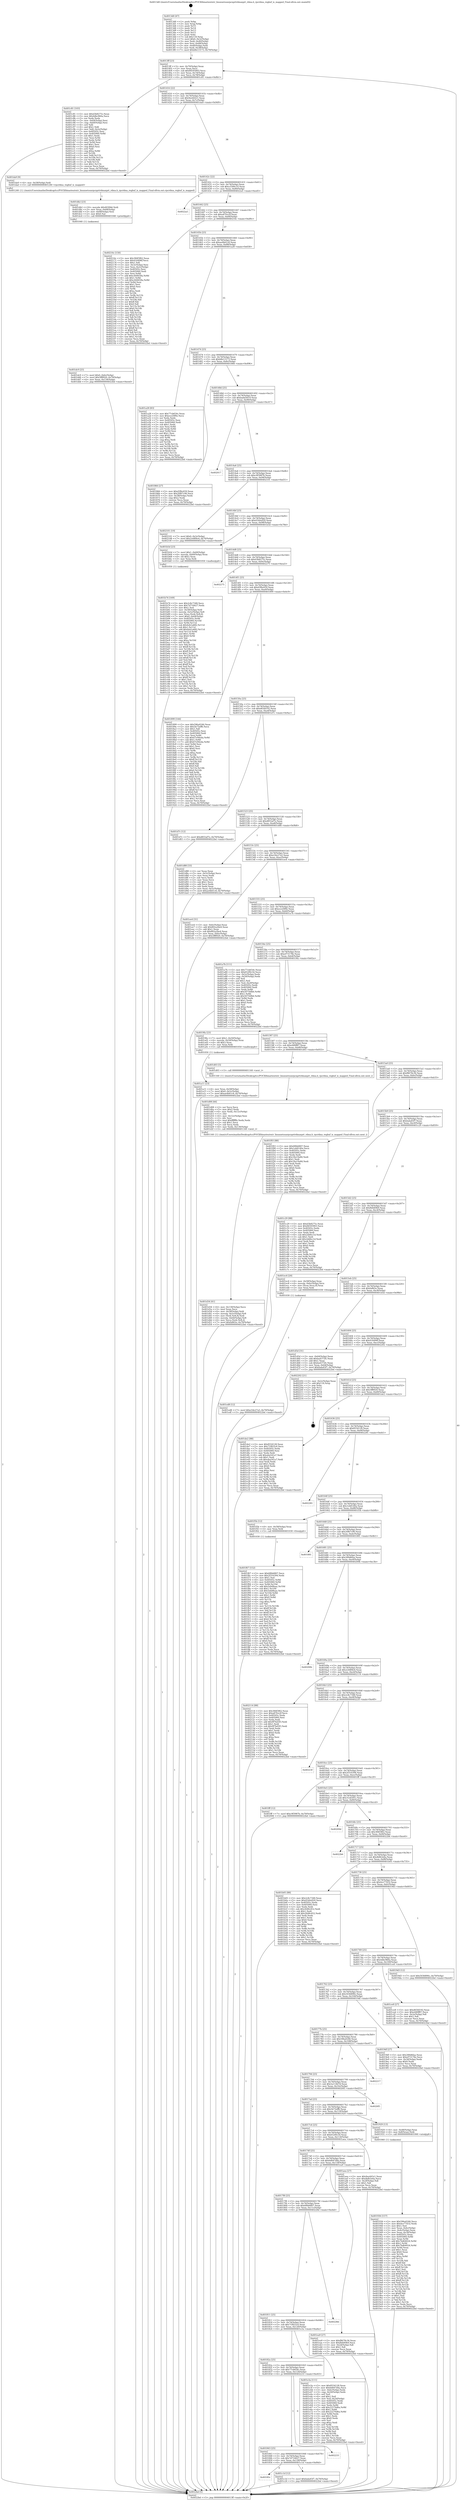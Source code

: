 digraph "0x4013d0" {
  label = "0x4013d0 (/mnt/c/Users/mathe/Desktop/tcc/POCII/binaries/extr_linuxnetsunrpcxprtrdmaxprt_rdma.h_rpcrdma_regbuf_is_mapped_Final-ollvm.out::main(0))"
  labelloc = "t"
  node[shape=record]

  Entry [label="",width=0.3,height=0.3,shape=circle,fillcolor=black,style=filled]
  "0x4013ff" [label="{
     0x4013ff [23]\l
     | [instrs]\l
     &nbsp;&nbsp;0x4013ff \<+3\>: mov -0x70(%rbp),%eax\l
     &nbsp;&nbsp;0x401402 \<+2\>: mov %eax,%ecx\l
     &nbsp;&nbsp;0x401404 \<+6\>: sub $0x84593903,%ecx\l
     &nbsp;&nbsp;0x40140a \<+3\>: mov %eax,-0x74(%rbp)\l
     &nbsp;&nbsp;0x40140d \<+3\>: mov %ecx,-0x78(%rbp)\l
     &nbsp;&nbsp;0x401410 \<+6\>: je 0000000000401c81 \<main+0x8b1\>\l
  }"]
  "0x401c81" [label="{
     0x401c81 [103]\l
     | [instrs]\l
     &nbsp;&nbsp;0x401c81 \<+5\>: mov $0xd3b8275c,%eax\l
     &nbsp;&nbsp;0x401c86 \<+5\>: mov $0x4dbc960a,%ecx\l
     &nbsp;&nbsp;0x401c8b \<+2\>: xor %edx,%edx\l
     &nbsp;&nbsp;0x401c8d \<+3\>: mov -0x64(%rbp),%esi\l
     &nbsp;&nbsp;0x401c90 \<+3\>: cmp -0x60(%rbp),%esi\l
     &nbsp;&nbsp;0x401c93 \<+4\>: setl %dil\l
     &nbsp;&nbsp;0x401c97 \<+4\>: and $0x1,%dil\l
     &nbsp;&nbsp;0x401c9b \<+4\>: mov %dil,-0x2e(%rbp)\l
     &nbsp;&nbsp;0x401c9f \<+7\>: mov 0x40505c,%esi\l
     &nbsp;&nbsp;0x401ca6 \<+8\>: mov 0x405060,%r8d\l
     &nbsp;&nbsp;0x401cae \<+3\>: sub $0x1,%edx\l
     &nbsp;&nbsp;0x401cb1 \<+3\>: mov %esi,%r9d\l
     &nbsp;&nbsp;0x401cb4 \<+3\>: add %edx,%r9d\l
     &nbsp;&nbsp;0x401cb7 \<+4\>: imul %r9d,%esi\l
     &nbsp;&nbsp;0x401cbb \<+3\>: and $0x1,%esi\l
     &nbsp;&nbsp;0x401cbe \<+3\>: cmp $0x0,%esi\l
     &nbsp;&nbsp;0x401cc1 \<+4\>: sete %dil\l
     &nbsp;&nbsp;0x401cc5 \<+4\>: cmp $0xa,%r8d\l
     &nbsp;&nbsp;0x401cc9 \<+4\>: setl %r10b\l
     &nbsp;&nbsp;0x401ccd \<+3\>: mov %dil,%r11b\l
     &nbsp;&nbsp;0x401cd0 \<+3\>: and %r10b,%r11b\l
     &nbsp;&nbsp;0x401cd3 \<+3\>: xor %r10b,%dil\l
     &nbsp;&nbsp;0x401cd6 \<+3\>: or %dil,%r11b\l
     &nbsp;&nbsp;0x401cd9 \<+4\>: test $0x1,%r11b\l
     &nbsp;&nbsp;0x401cdd \<+3\>: cmovne %ecx,%eax\l
     &nbsp;&nbsp;0x401ce0 \<+3\>: mov %eax,-0x70(%rbp)\l
     &nbsp;&nbsp;0x401ce3 \<+5\>: jmp 00000000004022bd \<main+0xeed\>\l
  }"]
  "0x401416" [label="{
     0x401416 [22]\l
     | [instrs]\l
     &nbsp;&nbsp;0x401416 \<+5\>: jmp 000000000040141b \<main+0x4b\>\l
     &nbsp;&nbsp;0x40141b \<+3\>: mov -0x74(%rbp),%eax\l
     &nbsp;&nbsp;0x40141e \<+5\>: sub $0x9ee443c1,%eax\l
     &nbsp;&nbsp;0x401423 \<+3\>: mov %eax,-0x7c(%rbp)\l
     &nbsp;&nbsp;0x401426 \<+6\>: je 0000000000401da9 \<main+0x9d9\>\l
  }"]
  Exit [label="",width=0.3,height=0.3,shape=circle,fillcolor=black,style=filled,peripheries=2]
  "0x401da9" [label="{
     0x401da9 [9]\l
     | [instrs]\l
     &nbsp;&nbsp;0x401da9 \<+4\>: mov -0x58(%rbp),%rdi\l
     &nbsp;&nbsp;0x401dad \<+5\>: call 0000000000401240 \<rpcrdma_regbuf_is_mapped\>\l
     | [calls]\l
     &nbsp;&nbsp;0x401240 \{1\} (/mnt/c/Users/mathe/Desktop/tcc/POCII/binaries/extr_linuxnetsunrpcxprtrdmaxprt_rdma.h_rpcrdma_regbuf_is_mapped_Final-ollvm.out::rpcrdma_regbuf_is_mapped)\l
  }"]
  "0x40142c" [label="{
     0x40142c [22]\l
     | [instrs]\l
     &nbsp;&nbsp;0x40142c \<+5\>: jmp 0000000000401431 \<main+0x61\>\l
     &nbsp;&nbsp;0x401431 \<+3\>: mov -0x74(%rbp),%eax\l
     &nbsp;&nbsp;0x401434 \<+5\>: sub $0xa3306c10,%eax\l
     &nbsp;&nbsp;0x401439 \<+3\>: mov %eax,-0x80(%rbp)\l
     &nbsp;&nbsp;0x40143c \<+6\>: je 00000000004022a5 \<main+0xed5\>\l
  }"]
  "0x401f67" [label="{
     0x401f67 [152]\l
     | [instrs]\l
     &nbsp;&nbsp;0x401f67 \<+5\>: mov $0x6f6b6807,%ecx\l
     &nbsp;&nbsp;0x401f6c \<+5\>: mov $0x2f316394,%edx\l
     &nbsp;&nbsp;0x401f71 \<+3\>: mov $0x1,%sil\l
     &nbsp;&nbsp;0x401f74 \<+8\>: mov 0x40505c,%r8d\l
     &nbsp;&nbsp;0x401f7c \<+8\>: mov 0x405060,%r9d\l
     &nbsp;&nbsp;0x401f84 \<+3\>: mov %r8d,%r10d\l
     &nbsp;&nbsp;0x401f87 \<+7\>: add $0x5eb08aac,%r10d\l
     &nbsp;&nbsp;0x401f8e \<+4\>: sub $0x1,%r10d\l
     &nbsp;&nbsp;0x401f92 \<+7\>: sub $0x5eb08aac,%r10d\l
     &nbsp;&nbsp;0x401f99 \<+4\>: imul %r10d,%r8d\l
     &nbsp;&nbsp;0x401f9d \<+4\>: and $0x1,%r8d\l
     &nbsp;&nbsp;0x401fa1 \<+4\>: cmp $0x0,%r8d\l
     &nbsp;&nbsp;0x401fa5 \<+4\>: sete %r11b\l
     &nbsp;&nbsp;0x401fa9 \<+4\>: cmp $0xa,%r9d\l
     &nbsp;&nbsp;0x401fad \<+3\>: setl %bl\l
     &nbsp;&nbsp;0x401fb0 \<+3\>: mov %r11b,%r14b\l
     &nbsp;&nbsp;0x401fb3 \<+4\>: xor $0xff,%r14b\l
     &nbsp;&nbsp;0x401fb7 \<+3\>: mov %bl,%r15b\l
     &nbsp;&nbsp;0x401fba \<+4\>: xor $0xff,%r15b\l
     &nbsp;&nbsp;0x401fbe \<+4\>: xor $0x0,%sil\l
     &nbsp;&nbsp;0x401fc2 \<+3\>: mov %r14b,%r12b\l
     &nbsp;&nbsp;0x401fc5 \<+4\>: and $0x0,%r12b\l
     &nbsp;&nbsp;0x401fc9 \<+3\>: and %sil,%r11b\l
     &nbsp;&nbsp;0x401fcc \<+3\>: mov %r15b,%r13b\l
     &nbsp;&nbsp;0x401fcf \<+4\>: and $0x0,%r13b\l
     &nbsp;&nbsp;0x401fd3 \<+3\>: and %sil,%bl\l
     &nbsp;&nbsp;0x401fd6 \<+3\>: or %r11b,%r12b\l
     &nbsp;&nbsp;0x401fd9 \<+3\>: or %bl,%r13b\l
     &nbsp;&nbsp;0x401fdc \<+3\>: xor %r13b,%r12b\l
     &nbsp;&nbsp;0x401fdf \<+3\>: or %r15b,%r14b\l
     &nbsp;&nbsp;0x401fe2 \<+4\>: xor $0xff,%r14b\l
     &nbsp;&nbsp;0x401fe6 \<+4\>: or $0x0,%sil\l
     &nbsp;&nbsp;0x401fea \<+3\>: and %sil,%r14b\l
     &nbsp;&nbsp;0x401fed \<+3\>: or %r14b,%r12b\l
     &nbsp;&nbsp;0x401ff0 \<+4\>: test $0x1,%r12b\l
     &nbsp;&nbsp;0x401ff4 \<+3\>: cmovne %edx,%ecx\l
     &nbsp;&nbsp;0x401ff7 \<+3\>: mov %ecx,-0x70(%rbp)\l
     &nbsp;&nbsp;0x401ffa \<+5\>: jmp 00000000004022bd \<main+0xeed\>\l
  }"]
  "0x4022a5" [label="{
     0x4022a5\l
  }", style=dashed]
  "0x401442" [label="{
     0x401442 [25]\l
     | [instrs]\l
     &nbsp;&nbsp;0x401442 \<+5\>: jmp 0000000000401447 \<main+0x77\>\l
     &nbsp;&nbsp;0x401447 \<+3\>: mov -0x74(%rbp),%eax\l
     &nbsp;&nbsp;0x40144a \<+5\>: sub $0xa87fce2f,%eax\l
     &nbsp;&nbsp;0x40144f \<+6\>: mov %eax,-0x84(%rbp)\l
     &nbsp;&nbsp;0x401455 \<+6\>: je 000000000040216c \<main+0xd9c\>\l
  }"]
  "0x401ed8" [label="{
     0x401ed8 [12]\l
     | [instrs]\l
     &nbsp;&nbsp;0x401ed8 \<+7\>: movl $0xe54e27a5,-0x70(%rbp)\l
     &nbsp;&nbsp;0x401edf \<+5\>: jmp 00000000004022bd \<main+0xeed\>\l
  }"]
  "0x40216c" [label="{
     0x40216c [150]\l
     | [instrs]\l
     &nbsp;&nbsp;0x40216c \<+5\>: mov $0x384f3f62,%eax\l
     &nbsp;&nbsp;0x402171 \<+5\>: mov $0x416496f,%ecx\l
     &nbsp;&nbsp;0x402176 \<+2\>: mov $0x1,%dl\l
     &nbsp;&nbsp;0x402178 \<+3\>: mov -0x3c(%rbp),%esi\l
     &nbsp;&nbsp;0x40217b \<+3\>: mov %esi,-0x2c(%rbp)\l
     &nbsp;&nbsp;0x40217e \<+7\>: mov 0x40505c,%esi\l
     &nbsp;&nbsp;0x402185 \<+7\>: mov 0x405060,%edi\l
     &nbsp;&nbsp;0x40218c \<+3\>: mov %esi,%r8d\l
     &nbsp;&nbsp;0x40218f \<+7\>: add $0xc444658a,%r8d\l
     &nbsp;&nbsp;0x402196 \<+4\>: sub $0x1,%r8d\l
     &nbsp;&nbsp;0x40219a \<+7\>: sub $0xc444658a,%r8d\l
     &nbsp;&nbsp;0x4021a1 \<+4\>: imul %r8d,%esi\l
     &nbsp;&nbsp;0x4021a5 \<+3\>: and $0x1,%esi\l
     &nbsp;&nbsp;0x4021a8 \<+3\>: cmp $0x0,%esi\l
     &nbsp;&nbsp;0x4021ab \<+4\>: sete %r9b\l
     &nbsp;&nbsp;0x4021af \<+3\>: cmp $0xa,%edi\l
     &nbsp;&nbsp;0x4021b2 \<+4\>: setl %r10b\l
     &nbsp;&nbsp;0x4021b6 \<+3\>: mov %r9b,%r11b\l
     &nbsp;&nbsp;0x4021b9 \<+4\>: xor $0xff,%r11b\l
     &nbsp;&nbsp;0x4021bd \<+3\>: mov %r10b,%bl\l
     &nbsp;&nbsp;0x4021c0 \<+3\>: xor $0xff,%bl\l
     &nbsp;&nbsp;0x4021c3 \<+3\>: xor $0x0,%dl\l
     &nbsp;&nbsp;0x4021c6 \<+3\>: mov %r11b,%r14b\l
     &nbsp;&nbsp;0x4021c9 \<+4\>: and $0x0,%r14b\l
     &nbsp;&nbsp;0x4021cd \<+3\>: and %dl,%r9b\l
     &nbsp;&nbsp;0x4021d0 \<+3\>: mov %bl,%r15b\l
     &nbsp;&nbsp;0x4021d3 \<+4\>: and $0x0,%r15b\l
     &nbsp;&nbsp;0x4021d7 \<+3\>: and %dl,%r10b\l
     &nbsp;&nbsp;0x4021da \<+3\>: or %r9b,%r14b\l
     &nbsp;&nbsp;0x4021dd \<+3\>: or %r10b,%r15b\l
     &nbsp;&nbsp;0x4021e0 \<+3\>: xor %r15b,%r14b\l
     &nbsp;&nbsp;0x4021e3 \<+3\>: or %bl,%r11b\l
     &nbsp;&nbsp;0x4021e6 \<+4\>: xor $0xff,%r11b\l
     &nbsp;&nbsp;0x4021ea \<+3\>: or $0x0,%dl\l
     &nbsp;&nbsp;0x4021ed \<+3\>: and %dl,%r11b\l
     &nbsp;&nbsp;0x4021f0 \<+3\>: or %r11b,%r14b\l
     &nbsp;&nbsp;0x4021f3 \<+4\>: test $0x1,%r14b\l
     &nbsp;&nbsp;0x4021f7 \<+3\>: cmovne %ecx,%eax\l
     &nbsp;&nbsp;0x4021fa \<+3\>: mov %eax,-0x70(%rbp)\l
     &nbsp;&nbsp;0x4021fd \<+5\>: jmp 00000000004022bd \<main+0xeed\>\l
  }"]
  "0x40145b" [label="{
     0x40145b [25]\l
     | [instrs]\l
     &nbsp;&nbsp;0x40145b \<+5\>: jmp 0000000000401460 \<main+0x90\>\l
     &nbsp;&nbsp;0x401460 \<+3\>: mov -0x74(%rbp),%eax\l
     &nbsp;&nbsp;0x401463 \<+5\>: sub $0xae4b61c8,%eax\l
     &nbsp;&nbsp;0x401468 \<+6\>: mov %eax,-0x88(%rbp)\l
     &nbsp;&nbsp;0x40146e \<+6\>: je 0000000000401a28 \<main+0x658\>\l
  }"]
  "0x401dc9" [label="{
     0x401dc9 [25]\l
     | [instrs]\l
     &nbsp;&nbsp;0x401dc9 \<+7\>: movl $0x0,-0x6c(%rbp)\l
     &nbsp;&nbsp;0x401dd0 \<+7\>: movl $0x5ff8920,-0x70(%rbp)\l
     &nbsp;&nbsp;0x401dd7 \<+6\>: mov %eax,-0x134(%rbp)\l
     &nbsp;&nbsp;0x401ddd \<+5\>: jmp 00000000004022bd \<main+0xeed\>\l
  }"]
  "0x401a28" [label="{
     0x401a28 [83]\l
     | [instrs]\l
     &nbsp;&nbsp;0x401a28 \<+5\>: mov $0x77cb654c,%eax\l
     &nbsp;&nbsp;0x401a2d \<+5\>: mov $0xece20f0e,%ecx\l
     &nbsp;&nbsp;0x401a32 \<+2\>: xor %edx,%edx\l
     &nbsp;&nbsp;0x401a34 \<+7\>: mov 0x40505c,%esi\l
     &nbsp;&nbsp;0x401a3b \<+7\>: mov 0x405060,%edi\l
     &nbsp;&nbsp;0x401a42 \<+3\>: sub $0x1,%edx\l
     &nbsp;&nbsp;0x401a45 \<+3\>: mov %esi,%r8d\l
     &nbsp;&nbsp;0x401a48 \<+3\>: add %edx,%r8d\l
     &nbsp;&nbsp;0x401a4b \<+4\>: imul %r8d,%esi\l
     &nbsp;&nbsp;0x401a4f \<+3\>: and $0x1,%esi\l
     &nbsp;&nbsp;0x401a52 \<+3\>: cmp $0x0,%esi\l
     &nbsp;&nbsp;0x401a55 \<+4\>: sete %r9b\l
     &nbsp;&nbsp;0x401a59 \<+3\>: cmp $0xa,%edi\l
     &nbsp;&nbsp;0x401a5c \<+4\>: setl %r10b\l
     &nbsp;&nbsp;0x401a60 \<+3\>: mov %r9b,%r11b\l
     &nbsp;&nbsp;0x401a63 \<+3\>: and %r10b,%r11b\l
     &nbsp;&nbsp;0x401a66 \<+3\>: xor %r10b,%r9b\l
     &nbsp;&nbsp;0x401a69 \<+3\>: or %r9b,%r11b\l
     &nbsp;&nbsp;0x401a6c \<+4\>: test $0x1,%r11b\l
     &nbsp;&nbsp;0x401a70 \<+3\>: cmovne %ecx,%eax\l
     &nbsp;&nbsp;0x401a73 \<+3\>: mov %eax,-0x70(%rbp)\l
     &nbsp;&nbsp;0x401a76 \<+5\>: jmp 00000000004022bd \<main+0xeed\>\l
  }"]
  "0x401474" [label="{
     0x401474 [25]\l
     | [instrs]\l
     &nbsp;&nbsp;0x401474 \<+5\>: jmp 0000000000401479 \<main+0xa9\>\l
     &nbsp;&nbsp;0x401479 \<+3\>: mov -0x74(%rbp),%eax\l
     &nbsp;&nbsp;0x40147c \<+5\>: sub $0xb8e13173,%eax\l
     &nbsp;&nbsp;0x401481 \<+6\>: mov %eax,-0x8c(%rbp)\l
     &nbsp;&nbsp;0x401487 \<+6\>: je 0000000000401866 \<main+0x496\>\l
  }"]
  "0x401db2" [label="{
     0x401db2 [23]\l
     | [instrs]\l
     &nbsp;&nbsp;0x401db2 \<+10\>: movabs $0x4030b6,%rdi\l
     &nbsp;&nbsp;0x401dbc \<+3\>: mov %eax,-0x68(%rbp)\l
     &nbsp;&nbsp;0x401dbf \<+3\>: mov -0x68(%rbp),%esi\l
     &nbsp;&nbsp;0x401dc2 \<+2\>: mov $0x0,%al\l
     &nbsp;&nbsp;0x401dc4 \<+5\>: call 0000000000401040 \<printf@plt\>\l
     | [calls]\l
     &nbsp;&nbsp;0x401040 \{1\} (unknown)\l
  }"]
  "0x401866" [label="{
     0x401866 [27]\l
     | [instrs]\l
     &nbsp;&nbsp;0x401866 \<+5\>: mov $0xd3fbc659,%eax\l
     &nbsp;&nbsp;0x40186b \<+5\>: mov $0x20f67c90,%ecx\l
     &nbsp;&nbsp;0x401870 \<+3\>: mov -0x38(%rbp),%edx\l
     &nbsp;&nbsp;0x401873 \<+3\>: cmp $0x2,%edx\l
     &nbsp;&nbsp;0x401876 \<+3\>: cmovne %ecx,%eax\l
     &nbsp;&nbsp;0x401879 \<+3\>: mov %eax,-0x70(%rbp)\l
     &nbsp;&nbsp;0x40187c \<+5\>: jmp 00000000004022bd \<main+0xeed\>\l
  }"]
  "0x40148d" [label="{
     0x40148d [25]\l
     | [instrs]\l
     &nbsp;&nbsp;0x40148d \<+5\>: jmp 0000000000401492 \<main+0xc2\>\l
     &nbsp;&nbsp;0x401492 \<+3\>: mov -0x74(%rbp),%eax\l
     &nbsp;&nbsp;0x401495 \<+5\>: sub $0xba6d3619,%eax\l
     &nbsp;&nbsp;0x40149a \<+6\>: mov %eax,-0x90(%rbp)\l
     &nbsp;&nbsp;0x4014a0 \<+6\>: je 0000000000402017 \<main+0xc47\>\l
  }"]
  "0x4022bd" [label="{
     0x4022bd [5]\l
     | [instrs]\l
     &nbsp;&nbsp;0x4022bd \<+5\>: jmp 00000000004013ff \<main+0x2f\>\l
  }"]
  "0x4013d0" [label="{
     0x4013d0 [47]\l
     | [instrs]\l
     &nbsp;&nbsp;0x4013d0 \<+1\>: push %rbp\l
     &nbsp;&nbsp;0x4013d1 \<+3\>: mov %rsp,%rbp\l
     &nbsp;&nbsp;0x4013d4 \<+2\>: push %r15\l
     &nbsp;&nbsp;0x4013d6 \<+2\>: push %r14\l
     &nbsp;&nbsp;0x4013d8 \<+2\>: push %r13\l
     &nbsp;&nbsp;0x4013da \<+2\>: push %r12\l
     &nbsp;&nbsp;0x4013dc \<+1\>: push %rbx\l
     &nbsp;&nbsp;0x4013dd \<+7\>: sub $0x118,%rsp\l
     &nbsp;&nbsp;0x4013e4 \<+7\>: movl $0x0,-0x3c(%rbp)\l
     &nbsp;&nbsp;0x4013eb \<+3\>: mov %edi,-0x40(%rbp)\l
     &nbsp;&nbsp;0x4013ee \<+4\>: mov %rsi,-0x48(%rbp)\l
     &nbsp;&nbsp;0x4013f2 \<+3\>: mov -0x40(%rbp),%edi\l
     &nbsp;&nbsp;0x4013f5 \<+3\>: mov %edi,-0x38(%rbp)\l
     &nbsp;&nbsp;0x4013f8 \<+7\>: movl $0xb8e13173,-0x70(%rbp)\l
  }"]
  "0x401d34" [label="{
     0x401d34 [41]\l
     | [instrs]\l
     &nbsp;&nbsp;0x401d34 \<+6\>: mov -0x130(%rbp),%ecx\l
     &nbsp;&nbsp;0x401d3a \<+3\>: imul %eax,%ecx\l
     &nbsp;&nbsp;0x401d3d \<+4\>: mov -0x58(%rbp),%rdi\l
     &nbsp;&nbsp;0x401d41 \<+4\>: movslq -0x5c(%rbp),%r8\l
     &nbsp;&nbsp;0x401d45 \<+4\>: mov (%rdi,%r8,8),%rdi\l
     &nbsp;&nbsp;0x401d49 \<+4\>: movslq -0x64(%rbp),%r8\l
     &nbsp;&nbsp;0x401d4d \<+4\>: mov %ecx,(%rdi,%r8,4)\l
     &nbsp;&nbsp;0x401d51 \<+7\>: movl $0xfa865e,-0x70(%rbp)\l
     &nbsp;&nbsp;0x401d58 \<+5\>: jmp 00000000004022bd \<main+0xeed\>\l
  }"]
  "0x402017" [label="{
     0x402017\l
  }", style=dashed]
  "0x4014a6" [label="{
     0x4014a6 [25]\l
     | [instrs]\l
     &nbsp;&nbsp;0x4014a6 \<+5\>: jmp 00000000004014ab \<main+0xdb\>\l
     &nbsp;&nbsp;0x4014ab \<+3\>: mov -0x74(%rbp),%eax\l
     &nbsp;&nbsp;0x4014ae \<+5\>: sub $0xc9f3987b,%eax\l
     &nbsp;&nbsp;0x4014b3 \<+6\>: mov %eax,-0x94(%rbp)\l
     &nbsp;&nbsp;0x4014b9 \<+6\>: je 0000000000402101 \<main+0xd31\>\l
  }"]
  "0x401d08" [label="{
     0x401d08 [44]\l
     | [instrs]\l
     &nbsp;&nbsp;0x401d08 \<+2\>: xor %ecx,%ecx\l
     &nbsp;&nbsp;0x401d0a \<+5\>: mov $0x2,%edx\l
     &nbsp;&nbsp;0x401d0f \<+6\>: mov %edx,-0x12c(%rbp)\l
     &nbsp;&nbsp;0x401d15 \<+1\>: cltd\l
     &nbsp;&nbsp;0x401d16 \<+6\>: mov -0x12c(%rbp),%esi\l
     &nbsp;&nbsp;0x401d1c \<+2\>: idiv %esi\l
     &nbsp;&nbsp;0x401d1e \<+6\>: imul $0xfffffffe,%edx,%edx\l
     &nbsp;&nbsp;0x401d24 \<+3\>: sub $0x1,%ecx\l
     &nbsp;&nbsp;0x401d27 \<+2\>: sub %ecx,%edx\l
     &nbsp;&nbsp;0x401d29 \<+6\>: mov %edx,-0x130(%rbp)\l
     &nbsp;&nbsp;0x401d2f \<+5\>: call 0000000000401160 \<next_i\>\l
     | [calls]\l
     &nbsp;&nbsp;0x401160 \{1\} (/mnt/c/Users/mathe/Desktop/tcc/POCII/binaries/extr_linuxnetsunrpcxprtrdmaxprt_rdma.h_rpcrdma_regbuf_is_mapped_Final-ollvm.out::next_i)\l
  }"]
  "0x402101" [label="{
     0x402101 [19]\l
     | [instrs]\l
     &nbsp;&nbsp;0x402101 \<+7\>: movl $0x0,-0x3c(%rbp)\l
     &nbsp;&nbsp;0x402108 \<+7\>: movl $0x2c68f4e4,-0x70(%rbp)\l
     &nbsp;&nbsp;0x40210f \<+5\>: jmp 00000000004022bd \<main+0xeed\>\l
  }"]
  "0x4014bf" [label="{
     0x4014bf [25]\l
     | [instrs]\l
     &nbsp;&nbsp;0x4014bf \<+5\>: jmp 00000000004014c4 \<main+0xf4\>\l
     &nbsp;&nbsp;0x4014c4 \<+3\>: mov -0x74(%rbp),%eax\l
     &nbsp;&nbsp;0x4014c7 \<+5\>: sub $0xd1b0a920,%eax\l
     &nbsp;&nbsp;0x4014cc \<+6\>: mov %eax,-0x98(%rbp)\l
     &nbsp;&nbsp;0x4014d2 \<+6\>: je 0000000000401b5d \<main+0x78d\>\l
  }"]
  "0x40185c" [label="{
     0x40185c\l
  }", style=dashed]
  "0x401b5d" [label="{
     0x401b5d [23]\l
     | [instrs]\l
     &nbsp;&nbsp;0x401b5d \<+7\>: movl $0x1,-0x60(%rbp)\l
     &nbsp;&nbsp;0x401b64 \<+4\>: movslq -0x60(%rbp),%rax\l
     &nbsp;&nbsp;0x401b68 \<+4\>: shl $0x2,%rax\l
     &nbsp;&nbsp;0x401b6c \<+3\>: mov %rax,%rdi\l
     &nbsp;&nbsp;0x401b6f \<+5\>: call 0000000000401050 \<malloc@plt\>\l
     | [calls]\l
     &nbsp;&nbsp;0x401050 \{1\} (unknown)\l
  }"]
  "0x4014d8" [label="{
     0x4014d8 [25]\l
     | [instrs]\l
     &nbsp;&nbsp;0x4014d8 \<+5\>: jmp 00000000004014dd \<main+0x10d\>\l
     &nbsp;&nbsp;0x4014dd \<+3\>: mov -0x74(%rbp),%eax\l
     &nbsp;&nbsp;0x4014e0 \<+5\>: sub $0xd3b8275c,%eax\l
     &nbsp;&nbsp;0x4014e5 \<+6\>: mov %eax,-0x9c(%rbp)\l
     &nbsp;&nbsp;0x4014eb \<+6\>: je 0000000000402275 \<main+0xea5\>\l
  }"]
  "0x401c1d" [label="{
     0x401c1d [12]\l
     | [instrs]\l
     &nbsp;&nbsp;0x401c1d \<+7\>: movl $0xfada45f7,-0x70(%rbp)\l
     &nbsp;&nbsp;0x401c24 \<+5\>: jmp 00000000004022bd \<main+0xeed\>\l
  }"]
  "0x402275" [label="{
     0x402275\l
  }", style=dashed]
  "0x4014f1" [label="{
     0x4014f1 [25]\l
     | [instrs]\l
     &nbsp;&nbsp;0x4014f1 \<+5\>: jmp 00000000004014f6 \<main+0x126\>\l
     &nbsp;&nbsp;0x4014f6 \<+3\>: mov -0x74(%rbp),%eax\l
     &nbsp;&nbsp;0x4014f9 \<+5\>: sub $0xd3fbc659,%eax\l
     &nbsp;&nbsp;0x4014fe \<+6\>: mov %eax,-0xa0(%rbp)\l
     &nbsp;&nbsp;0x401504 \<+6\>: je 0000000000401899 \<main+0x4c9\>\l
  }"]
  "0x401843" [label="{
     0x401843 [25]\l
     | [instrs]\l
     &nbsp;&nbsp;0x401843 \<+5\>: jmp 0000000000401848 \<main+0x478\>\l
     &nbsp;&nbsp;0x401848 \<+3\>: mov -0x74(%rbp),%eax\l
     &nbsp;&nbsp;0x40184b \<+5\>: sub $0x7d716627,%eax\l
     &nbsp;&nbsp;0x401850 \<+6\>: mov %eax,-0x128(%rbp)\l
     &nbsp;&nbsp;0x401856 \<+6\>: je 0000000000401c1d \<main+0x84d\>\l
  }"]
  "0x401899" [label="{
     0x401899 [144]\l
     | [instrs]\l
     &nbsp;&nbsp;0x401899 \<+5\>: mov $0x596a0246,%eax\l
     &nbsp;&nbsp;0x40189e \<+5\>: mov $0x5b73eff6,%ecx\l
     &nbsp;&nbsp;0x4018a3 \<+2\>: mov $0x1,%dl\l
     &nbsp;&nbsp;0x4018a5 \<+7\>: mov 0x40505c,%esi\l
     &nbsp;&nbsp;0x4018ac \<+7\>: mov 0x405060,%edi\l
     &nbsp;&nbsp;0x4018b3 \<+3\>: mov %esi,%r8d\l
     &nbsp;&nbsp;0x4018b6 \<+7\>: sub $0x67e94eda,%r8d\l
     &nbsp;&nbsp;0x4018bd \<+4\>: sub $0x1,%r8d\l
     &nbsp;&nbsp;0x4018c1 \<+7\>: add $0x67e94eda,%r8d\l
     &nbsp;&nbsp;0x4018c8 \<+4\>: imul %r8d,%esi\l
     &nbsp;&nbsp;0x4018cc \<+3\>: and $0x1,%esi\l
     &nbsp;&nbsp;0x4018cf \<+3\>: cmp $0x0,%esi\l
     &nbsp;&nbsp;0x4018d2 \<+4\>: sete %r9b\l
     &nbsp;&nbsp;0x4018d6 \<+3\>: cmp $0xa,%edi\l
     &nbsp;&nbsp;0x4018d9 \<+4\>: setl %r10b\l
     &nbsp;&nbsp;0x4018dd \<+3\>: mov %r9b,%r11b\l
     &nbsp;&nbsp;0x4018e0 \<+4\>: xor $0xff,%r11b\l
     &nbsp;&nbsp;0x4018e4 \<+3\>: mov %r10b,%bl\l
     &nbsp;&nbsp;0x4018e7 \<+3\>: xor $0xff,%bl\l
     &nbsp;&nbsp;0x4018ea \<+3\>: xor $0x0,%dl\l
     &nbsp;&nbsp;0x4018ed \<+3\>: mov %r11b,%r14b\l
     &nbsp;&nbsp;0x4018f0 \<+4\>: and $0x0,%r14b\l
     &nbsp;&nbsp;0x4018f4 \<+3\>: and %dl,%r9b\l
     &nbsp;&nbsp;0x4018f7 \<+3\>: mov %bl,%r15b\l
     &nbsp;&nbsp;0x4018fa \<+4\>: and $0x0,%r15b\l
     &nbsp;&nbsp;0x4018fe \<+3\>: and %dl,%r10b\l
     &nbsp;&nbsp;0x401901 \<+3\>: or %r9b,%r14b\l
     &nbsp;&nbsp;0x401904 \<+3\>: or %r10b,%r15b\l
     &nbsp;&nbsp;0x401907 \<+3\>: xor %r15b,%r14b\l
     &nbsp;&nbsp;0x40190a \<+3\>: or %bl,%r11b\l
     &nbsp;&nbsp;0x40190d \<+4\>: xor $0xff,%r11b\l
     &nbsp;&nbsp;0x401911 \<+3\>: or $0x0,%dl\l
     &nbsp;&nbsp;0x401914 \<+3\>: and %dl,%r11b\l
     &nbsp;&nbsp;0x401917 \<+3\>: or %r11b,%r14b\l
     &nbsp;&nbsp;0x40191a \<+4\>: test $0x1,%r14b\l
     &nbsp;&nbsp;0x40191e \<+3\>: cmovne %ecx,%eax\l
     &nbsp;&nbsp;0x401921 \<+3\>: mov %eax,-0x70(%rbp)\l
     &nbsp;&nbsp;0x401924 \<+5\>: jmp 00000000004022bd \<main+0xeed\>\l
  }"]
  "0x40150a" [label="{
     0x40150a [25]\l
     | [instrs]\l
     &nbsp;&nbsp;0x40150a \<+5\>: jmp 000000000040150f \<main+0x13f\>\l
     &nbsp;&nbsp;0x40150f \<+3\>: mov -0x74(%rbp),%eax\l
     &nbsp;&nbsp;0x401512 \<+5\>: sub $0xd65fd192,%eax\l
     &nbsp;&nbsp;0x401517 \<+6\>: mov %eax,-0xa4(%rbp)\l
     &nbsp;&nbsp;0x40151d \<+6\>: je 0000000000401d7c \<main+0x9ac\>\l
  }"]
  "0x402233" [label="{
     0x402233\l
  }", style=dashed]
  "0x401d7c" [label="{
     0x401d7c [12]\l
     | [instrs]\l
     &nbsp;&nbsp;0x401d7c \<+7\>: movl $0xd855af7e,-0x70(%rbp)\l
     &nbsp;&nbsp;0x401d83 \<+5\>: jmp 00000000004022bd \<main+0xeed\>\l
  }"]
  "0x401523" [label="{
     0x401523 [25]\l
     | [instrs]\l
     &nbsp;&nbsp;0x401523 \<+5\>: jmp 0000000000401528 \<main+0x158\>\l
     &nbsp;&nbsp;0x401528 \<+3\>: mov -0x74(%rbp),%eax\l
     &nbsp;&nbsp;0x40152b \<+5\>: sub $0xd855af7e,%eax\l
     &nbsp;&nbsp;0x401530 \<+6\>: mov %eax,-0xa8(%rbp)\l
     &nbsp;&nbsp;0x401536 \<+6\>: je 0000000000401d88 \<main+0x9b8\>\l
  }"]
  "0x40182a" [label="{
     0x40182a [25]\l
     | [instrs]\l
     &nbsp;&nbsp;0x40182a \<+5\>: jmp 000000000040182f \<main+0x45f\>\l
     &nbsp;&nbsp;0x40182f \<+3\>: mov -0x74(%rbp),%eax\l
     &nbsp;&nbsp;0x401832 \<+5\>: sub $0x77cb654c,%eax\l
     &nbsp;&nbsp;0x401837 \<+6\>: mov %eax,-0x124(%rbp)\l
     &nbsp;&nbsp;0x40183d \<+6\>: je 0000000000402233 \<main+0xe63\>\l
  }"]
  "0x401d88" [label="{
     0x401d88 [33]\l
     | [instrs]\l
     &nbsp;&nbsp;0x401d88 \<+2\>: xor %eax,%eax\l
     &nbsp;&nbsp;0x401d8a \<+3\>: mov -0x5c(%rbp),%ecx\l
     &nbsp;&nbsp;0x401d8d \<+2\>: mov %eax,%edx\l
     &nbsp;&nbsp;0x401d8f \<+2\>: sub %ecx,%edx\l
     &nbsp;&nbsp;0x401d91 \<+2\>: mov %eax,%ecx\l
     &nbsp;&nbsp;0x401d93 \<+3\>: sub $0x1,%ecx\l
     &nbsp;&nbsp;0x401d96 \<+2\>: add %ecx,%edx\l
     &nbsp;&nbsp;0x401d98 \<+2\>: sub %edx,%eax\l
     &nbsp;&nbsp;0x401d9a \<+3\>: mov %eax,-0x5c(%rbp)\l
     &nbsp;&nbsp;0x401d9d \<+7\>: movl $0xae4b61c8,-0x70(%rbp)\l
     &nbsp;&nbsp;0x401da4 \<+5\>: jmp 00000000004022bd \<main+0xeed\>\l
  }"]
  "0x40153c" [label="{
     0x40153c [25]\l
     | [instrs]\l
     &nbsp;&nbsp;0x40153c \<+5\>: jmp 0000000000401541 \<main+0x171\>\l
     &nbsp;&nbsp;0x401541 \<+3\>: mov -0x74(%rbp),%eax\l
     &nbsp;&nbsp;0x401544 \<+5\>: sub $0xe54e27a5,%eax\l
     &nbsp;&nbsp;0x401549 \<+6\>: mov %eax,-0xac(%rbp)\l
     &nbsp;&nbsp;0x40154f \<+6\>: je 0000000000401ee4 \<main+0xb14\>\l
  }"]
  "0x401e3a" [label="{
     0x401e3a [111]\l
     | [instrs]\l
     &nbsp;&nbsp;0x401e3a \<+5\>: mov $0x8554128,%eax\l
     &nbsp;&nbsp;0x401e3f \<+5\>: mov $0x6d047d4a,%ecx\l
     &nbsp;&nbsp;0x401e44 \<+3\>: mov -0x6c(%rbp),%edx\l
     &nbsp;&nbsp;0x401e47 \<+3\>: cmp -0x50(%rbp),%edx\l
     &nbsp;&nbsp;0x401e4a \<+4\>: setl %sil\l
     &nbsp;&nbsp;0x401e4e \<+4\>: and $0x1,%sil\l
     &nbsp;&nbsp;0x401e52 \<+4\>: mov %sil,-0x2d(%rbp)\l
     &nbsp;&nbsp;0x401e56 \<+7\>: mov 0x40505c,%edx\l
     &nbsp;&nbsp;0x401e5d \<+7\>: mov 0x405060,%edi\l
     &nbsp;&nbsp;0x401e64 \<+3\>: mov %edx,%r8d\l
     &nbsp;&nbsp;0x401e67 \<+7\>: add $0x22276d6a,%r8d\l
     &nbsp;&nbsp;0x401e6e \<+4\>: sub $0x1,%r8d\l
     &nbsp;&nbsp;0x401e72 \<+7\>: sub $0x22276d6a,%r8d\l
     &nbsp;&nbsp;0x401e79 \<+4\>: imul %r8d,%edx\l
     &nbsp;&nbsp;0x401e7d \<+3\>: and $0x1,%edx\l
     &nbsp;&nbsp;0x401e80 \<+3\>: cmp $0x0,%edx\l
     &nbsp;&nbsp;0x401e83 \<+4\>: sete %sil\l
     &nbsp;&nbsp;0x401e87 \<+3\>: cmp $0xa,%edi\l
     &nbsp;&nbsp;0x401e8a \<+4\>: setl %r9b\l
     &nbsp;&nbsp;0x401e8e \<+3\>: mov %sil,%r10b\l
     &nbsp;&nbsp;0x401e91 \<+3\>: and %r9b,%r10b\l
     &nbsp;&nbsp;0x401e94 \<+3\>: xor %r9b,%sil\l
     &nbsp;&nbsp;0x401e97 \<+3\>: or %sil,%r10b\l
     &nbsp;&nbsp;0x401e9a \<+4\>: test $0x1,%r10b\l
     &nbsp;&nbsp;0x401e9e \<+3\>: cmovne %ecx,%eax\l
     &nbsp;&nbsp;0x401ea1 \<+3\>: mov %eax,-0x70(%rbp)\l
     &nbsp;&nbsp;0x401ea4 \<+5\>: jmp 00000000004022bd \<main+0xeed\>\l
  }"]
  "0x401ee4" [label="{
     0x401ee4 [31]\l
     | [instrs]\l
     &nbsp;&nbsp;0x401ee4 \<+3\>: mov -0x6c(%rbp),%eax\l
     &nbsp;&nbsp;0x401ee7 \<+5\>: add $0x802a2be4,%eax\l
     &nbsp;&nbsp;0x401eec \<+3\>: add $0x1,%eax\l
     &nbsp;&nbsp;0x401eef \<+5\>: sub $0x802a2be4,%eax\l
     &nbsp;&nbsp;0x401ef4 \<+3\>: mov %eax,-0x6c(%rbp)\l
     &nbsp;&nbsp;0x401ef7 \<+7\>: movl $0x5ff8920,-0x70(%rbp)\l
     &nbsp;&nbsp;0x401efe \<+5\>: jmp 00000000004022bd \<main+0xeed\>\l
  }"]
  "0x401555" [label="{
     0x401555 [25]\l
     | [instrs]\l
     &nbsp;&nbsp;0x401555 \<+5\>: jmp 000000000040155a \<main+0x18a\>\l
     &nbsp;&nbsp;0x40155a \<+3\>: mov -0x74(%rbp),%eax\l
     &nbsp;&nbsp;0x40155d \<+5\>: sub $0xece20f0e,%eax\l
     &nbsp;&nbsp;0x401562 \<+6\>: mov %eax,-0xb0(%rbp)\l
     &nbsp;&nbsp;0x401568 \<+6\>: je 0000000000401a7b \<main+0x6ab\>\l
  }"]
  "0x401811" [label="{
     0x401811 [25]\l
     | [instrs]\l
     &nbsp;&nbsp;0x401811 \<+5\>: jmp 0000000000401816 \<main+0x446\>\l
     &nbsp;&nbsp;0x401816 \<+3\>: mov -0x74(%rbp),%eax\l
     &nbsp;&nbsp;0x401819 \<+5\>: sub $0x71f825c4,%eax\l
     &nbsp;&nbsp;0x40181e \<+6\>: mov %eax,-0x120(%rbp)\l
     &nbsp;&nbsp;0x401824 \<+6\>: je 0000000000401e3a \<main+0xa6a\>\l
  }"]
  "0x401a7b" [label="{
     0x401a7b [111]\l
     | [instrs]\l
     &nbsp;&nbsp;0x401a7b \<+5\>: mov $0x77cb654c,%eax\l
     &nbsp;&nbsp;0x401a80 \<+5\>: mov $0x652f0c54,%ecx\l
     &nbsp;&nbsp;0x401a85 \<+3\>: mov -0x5c(%rbp),%edx\l
     &nbsp;&nbsp;0x401a88 \<+3\>: cmp -0x50(%rbp),%edx\l
     &nbsp;&nbsp;0x401a8b \<+4\>: setl %sil\l
     &nbsp;&nbsp;0x401a8f \<+4\>: and $0x1,%sil\l
     &nbsp;&nbsp;0x401a93 \<+4\>: mov %sil,-0x2f(%rbp)\l
     &nbsp;&nbsp;0x401a97 \<+7\>: mov 0x40505c,%edx\l
     &nbsp;&nbsp;0x401a9e \<+7\>: mov 0x405060,%edi\l
     &nbsp;&nbsp;0x401aa5 \<+3\>: mov %edx,%r8d\l
     &nbsp;&nbsp;0x401aa8 \<+7\>: add $0x50756fb6,%r8d\l
     &nbsp;&nbsp;0x401aaf \<+4\>: sub $0x1,%r8d\l
     &nbsp;&nbsp;0x401ab3 \<+7\>: sub $0x50756fb6,%r8d\l
     &nbsp;&nbsp;0x401aba \<+4\>: imul %r8d,%edx\l
     &nbsp;&nbsp;0x401abe \<+3\>: and $0x1,%edx\l
     &nbsp;&nbsp;0x401ac1 \<+3\>: cmp $0x0,%edx\l
     &nbsp;&nbsp;0x401ac4 \<+4\>: sete %sil\l
     &nbsp;&nbsp;0x401ac8 \<+3\>: cmp $0xa,%edi\l
     &nbsp;&nbsp;0x401acb \<+4\>: setl %r9b\l
     &nbsp;&nbsp;0x401acf \<+3\>: mov %sil,%r10b\l
     &nbsp;&nbsp;0x401ad2 \<+3\>: and %r9b,%r10b\l
     &nbsp;&nbsp;0x401ad5 \<+3\>: xor %r9b,%sil\l
     &nbsp;&nbsp;0x401ad8 \<+3\>: or %sil,%r10b\l
     &nbsp;&nbsp;0x401adb \<+4\>: test $0x1,%r10b\l
     &nbsp;&nbsp;0x401adf \<+3\>: cmovne %ecx,%eax\l
     &nbsp;&nbsp;0x401ae2 \<+3\>: mov %eax,-0x70(%rbp)\l
     &nbsp;&nbsp;0x401ae5 \<+5\>: jmp 00000000004022bd \<main+0xeed\>\l
  }"]
  "0x40156e" [label="{
     0x40156e [25]\l
     | [instrs]\l
     &nbsp;&nbsp;0x40156e \<+5\>: jmp 0000000000401573 \<main+0x1a3\>\l
     &nbsp;&nbsp;0x401573 \<+3\>: mov -0x74(%rbp),%eax\l
     &nbsp;&nbsp;0x401576 \<+5\>: sub $0xef73178e,%eax\l
     &nbsp;&nbsp;0x40157b \<+6\>: mov %eax,-0xb4(%rbp)\l
     &nbsp;&nbsp;0x401581 \<+6\>: je 00000000004019fa \<main+0x62a\>\l
  }"]
  "0x40228d" [label="{
     0x40228d\l
  }", style=dashed]
  "0x4019fa" [label="{
     0x4019fa [23]\l
     | [instrs]\l
     &nbsp;&nbsp;0x4019fa \<+7\>: movl $0x1,-0x50(%rbp)\l
     &nbsp;&nbsp;0x401a01 \<+4\>: movslq -0x50(%rbp),%rax\l
     &nbsp;&nbsp;0x401a05 \<+4\>: shl $0x3,%rax\l
     &nbsp;&nbsp;0x401a09 \<+3\>: mov %rax,%rdi\l
     &nbsp;&nbsp;0x401a0c \<+5\>: call 0000000000401050 \<malloc@plt\>\l
     | [calls]\l
     &nbsp;&nbsp;0x401050 \{1\} (unknown)\l
  }"]
  "0x401587" [label="{
     0x401587 [25]\l
     | [instrs]\l
     &nbsp;&nbsp;0x401587 \<+5\>: jmp 000000000040158c \<main+0x1bc\>\l
     &nbsp;&nbsp;0x40158c \<+3\>: mov -0x74(%rbp),%eax\l
     &nbsp;&nbsp;0x40158f \<+5\>: sub $0xefd0ff87,%eax\l
     &nbsp;&nbsp;0x401594 \<+6\>: mov %eax,-0xb8(%rbp)\l
     &nbsp;&nbsp;0x40159a \<+6\>: je 0000000000401d03 \<main+0x933\>\l
  }"]
  "0x4017f8" [label="{
     0x4017f8 [25]\l
     | [instrs]\l
     &nbsp;&nbsp;0x4017f8 \<+5\>: jmp 00000000004017fd \<main+0x42d\>\l
     &nbsp;&nbsp;0x4017fd \<+3\>: mov -0x74(%rbp),%eax\l
     &nbsp;&nbsp;0x401800 \<+5\>: sub $0x6f6b6807,%eax\l
     &nbsp;&nbsp;0x401805 \<+6\>: mov %eax,-0x11c(%rbp)\l
     &nbsp;&nbsp;0x40180b \<+6\>: je 000000000040228d \<main+0xebd\>\l
  }"]
  "0x401d03" [label="{
     0x401d03 [5]\l
     | [instrs]\l
     &nbsp;&nbsp;0x401d03 \<+5\>: call 0000000000401160 \<next_i\>\l
     | [calls]\l
     &nbsp;&nbsp;0x401160 \{1\} (/mnt/c/Users/mathe/Desktop/tcc/POCII/binaries/extr_linuxnetsunrpcxprtrdmaxprt_rdma.h_rpcrdma_regbuf_is_mapped_Final-ollvm.out::next_i)\l
  }"]
  "0x4015a0" [label="{
     0x4015a0 [25]\l
     | [instrs]\l
     &nbsp;&nbsp;0x4015a0 \<+5\>: jmp 00000000004015a5 \<main+0x1d5\>\l
     &nbsp;&nbsp;0x4015a5 \<+3\>: mov -0x74(%rbp),%eax\l
     &nbsp;&nbsp;0x4015a8 \<+5\>: sub $0xf8678c36,%eax\l
     &nbsp;&nbsp;0x4015ad \<+6\>: mov %eax,-0xbc(%rbp)\l
     &nbsp;&nbsp;0x4015b3 \<+6\>: je 0000000000401f03 \<main+0xb33\>\l
  }"]
  "0x401ea9" [label="{
     0x401ea9 [27]\l
     | [instrs]\l
     &nbsp;&nbsp;0x401ea9 \<+5\>: mov $0xf8678c36,%eax\l
     &nbsp;&nbsp;0x401eae \<+5\>: mov $0xfbfd49b9,%ecx\l
     &nbsp;&nbsp;0x401eb3 \<+3\>: mov -0x2d(%rbp),%dl\l
     &nbsp;&nbsp;0x401eb6 \<+3\>: test $0x1,%dl\l
     &nbsp;&nbsp;0x401eb9 \<+3\>: cmovne %ecx,%eax\l
     &nbsp;&nbsp;0x401ebc \<+3\>: mov %eax,-0x70(%rbp)\l
     &nbsp;&nbsp;0x401ebf \<+5\>: jmp 00000000004022bd \<main+0xeed\>\l
  }"]
  "0x401f03" [label="{
     0x401f03 [88]\l
     | [instrs]\l
     &nbsp;&nbsp;0x401f03 \<+5\>: mov $0x6f6b6807,%eax\l
     &nbsp;&nbsp;0x401f08 \<+5\>: mov $0x1eb8140a,%ecx\l
     &nbsp;&nbsp;0x401f0d \<+7\>: mov 0x40505c,%edx\l
     &nbsp;&nbsp;0x401f14 \<+7\>: mov 0x405060,%esi\l
     &nbsp;&nbsp;0x401f1b \<+2\>: mov %edx,%edi\l
     &nbsp;&nbsp;0x401f1d \<+6\>: sub $0x18a19a84,%edi\l
     &nbsp;&nbsp;0x401f23 \<+3\>: sub $0x1,%edi\l
     &nbsp;&nbsp;0x401f26 \<+6\>: add $0x18a19a84,%edi\l
     &nbsp;&nbsp;0x401f2c \<+3\>: imul %edi,%edx\l
     &nbsp;&nbsp;0x401f2f \<+3\>: and $0x1,%edx\l
     &nbsp;&nbsp;0x401f32 \<+3\>: cmp $0x0,%edx\l
     &nbsp;&nbsp;0x401f35 \<+4\>: sete %r8b\l
     &nbsp;&nbsp;0x401f39 \<+3\>: cmp $0xa,%esi\l
     &nbsp;&nbsp;0x401f3c \<+4\>: setl %r9b\l
     &nbsp;&nbsp;0x401f40 \<+3\>: mov %r8b,%r10b\l
     &nbsp;&nbsp;0x401f43 \<+3\>: and %r9b,%r10b\l
     &nbsp;&nbsp;0x401f46 \<+3\>: xor %r9b,%r8b\l
     &nbsp;&nbsp;0x401f49 \<+3\>: or %r8b,%r10b\l
     &nbsp;&nbsp;0x401f4c \<+4\>: test $0x1,%r10b\l
     &nbsp;&nbsp;0x401f50 \<+3\>: cmovne %ecx,%eax\l
     &nbsp;&nbsp;0x401f53 \<+3\>: mov %eax,-0x70(%rbp)\l
     &nbsp;&nbsp;0x401f56 \<+5\>: jmp 00000000004022bd \<main+0xeed\>\l
  }"]
  "0x4015b9" [label="{
     0x4015b9 [25]\l
     | [instrs]\l
     &nbsp;&nbsp;0x4015b9 \<+5\>: jmp 00000000004015be \<main+0x1ee\>\l
     &nbsp;&nbsp;0x4015be \<+3\>: mov -0x74(%rbp),%eax\l
     &nbsp;&nbsp;0x4015c1 \<+5\>: sub $0xfada45f7,%eax\l
     &nbsp;&nbsp;0x4015c6 \<+6\>: mov %eax,-0xc0(%rbp)\l
     &nbsp;&nbsp;0x4015cc \<+6\>: je 0000000000401c29 \<main+0x859\>\l
  }"]
  "0x401b74" [label="{
     0x401b74 [169]\l
     | [instrs]\l
     &nbsp;&nbsp;0x401b74 \<+5\>: mov $0x2c8c7348,%ecx\l
     &nbsp;&nbsp;0x401b79 \<+5\>: mov $0x7d716627,%edx\l
     &nbsp;&nbsp;0x401b7e \<+3\>: mov $0x1,%sil\l
     &nbsp;&nbsp;0x401b81 \<+4\>: mov -0x58(%rbp),%rdi\l
     &nbsp;&nbsp;0x401b85 \<+4\>: movslq -0x5c(%rbp),%r8\l
     &nbsp;&nbsp;0x401b89 \<+4\>: mov %rax,(%rdi,%r8,8)\l
     &nbsp;&nbsp;0x401b8d \<+7\>: movl $0x0,-0x64(%rbp)\l
     &nbsp;&nbsp;0x401b94 \<+8\>: mov 0x40505c,%r9d\l
     &nbsp;&nbsp;0x401b9c \<+8\>: mov 0x405060,%r10d\l
     &nbsp;&nbsp;0x401ba4 \<+3\>: mov %r9d,%r11d\l
     &nbsp;&nbsp;0x401ba7 \<+7\>: sub $0x4eb1a682,%r11d\l
     &nbsp;&nbsp;0x401bae \<+4\>: sub $0x1,%r11d\l
     &nbsp;&nbsp;0x401bb2 \<+7\>: add $0x4eb1a682,%r11d\l
     &nbsp;&nbsp;0x401bb9 \<+4\>: imul %r11d,%r9d\l
     &nbsp;&nbsp;0x401bbd \<+4\>: and $0x1,%r9d\l
     &nbsp;&nbsp;0x401bc1 \<+4\>: cmp $0x0,%r9d\l
     &nbsp;&nbsp;0x401bc5 \<+3\>: sete %bl\l
     &nbsp;&nbsp;0x401bc8 \<+4\>: cmp $0xa,%r10d\l
     &nbsp;&nbsp;0x401bcc \<+4\>: setl %r14b\l
     &nbsp;&nbsp;0x401bd0 \<+3\>: mov %bl,%r15b\l
     &nbsp;&nbsp;0x401bd3 \<+4\>: xor $0xff,%r15b\l
     &nbsp;&nbsp;0x401bd7 \<+3\>: mov %r14b,%r12b\l
     &nbsp;&nbsp;0x401bda \<+4\>: xor $0xff,%r12b\l
     &nbsp;&nbsp;0x401bde \<+4\>: xor $0x1,%sil\l
     &nbsp;&nbsp;0x401be2 \<+3\>: mov %r15b,%r13b\l
     &nbsp;&nbsp;0x401be5 \<+4\>: and $0xff,%r13b\l
     &nbsp;&nbsp;0x401be9 \<+3\>: and %sil,%bl\l
     &nbsp;&nbsp;0x401bec \<+3\>: mov %r12b,%al\l
     &nbsp;&nbsp;0x401bef \<+2\>: and $0xff,%al\l
     &nbsp;&nbsp;0x401bf1 \<+3\>: and %sil,%r14b\l
     &nbsp;&nbsp;0x401bf4 \<+3\>: or %bl,%r13b\l
     &nbsp;&nbsp;0x401bf7 \<+3\>: or %r14b,%al\l
     &nbsp;&nbsp;0x401bfa \<+3\>: xor %al,%r13b\l
     &nbsp;&nbsp;0x401bfd \<+3\>: or %r12b,%r15b\l
     &nbsp;&nbsp;0x401c00 \<+4\>: xor $0xff,%r15b\l
     &nbsp;&nbsp;0x401c04 \<+4\>: or $0x1,%sil\l
     &nbsp;&nbsp;0x401c08 \<+3\>: and %sil,%r15b\l
     &nbsp;&nbsp;0x401c0b \<+3\>: or %r15b,%r13b\l
     &nbsp;&nbsp;0x401c0e \<+4\>: test $0x1,%r13b\l
     &nbsp;&nbsp;0x401c12 \<+3\>: cmovne %edx,%ecx\l
     &nbsp;&nbsp;0x401c15 \<+3\>: mov %ecx,-0x70(%rbp)\l
     &nbsp;&nbsp;0x401c18 \<+5\>: jmp 00000000004022bd \<main+0xeed\>\l
  }"]
  "0x401c29" [label="{
     0x401c29 [88]\l
     | [instrs]\l
     &nbsp;&nbsp;0x401c29 \<+5\>: mov $0xd3b8275c,%eax\l
     &nbsp;&nbsp;0x401c2e \<+5\>: mov $0x84593903,%ecx\l
     &nbsp;&nbsp;0x401c33 \<+7\>: mov 0x40505c,%edx\l
     &nbsp;&nbsp;0x401c3a \<+7\>: mov 0x405060,%esi\l
     &nbsp;&nbsp;0x401c41 \<+2\>: mov %edx,%edi\l
     &nbsp;&nbsp;0x401c43 \<+6\>: sub $0x2ddfec1d,%edi\l
     &nbsp;&nbsp;0x401c49 \<+3\>: sub $0x1,%edi\l
     &nbsp;&nbsp;0x401c4c \<+6\>: add $0x2ddfec1d,%edi\l
     &nbsp;&nbsp;0x401c52 \<+3\>: imul %edi,%edx\l
     &nbsp;&nbsp;0x401c55 \<+3\>: and $0x1,%edx\l
     &nbsp;&nbsp;0x401c58 \<+3\>: cmp $0x0,%edx\l
     &nbsp;&nbsp;0x401c5b \<+4\>: sete %r8b\l
     &nbsp;&nbsp;0x401c5f \<+3\>: cmp $0xa,%esi\l
     &nbsp;&nbsp;0x401c62 \<+4\>: setl %r9b\l
     &nbsp;&nbsp;0x401c66 \<+3\>: mov %r8b,%r10b\l
     &nbsp;&nbsp;0x401c69 \<+3\>: and %r9b,%r10b\l
     &nbsp;&nbsp;0x401c6c \<+3\>: xor %r9b,%r8b\l
     &nbsp;&nbsp;0x401c6f \<+3\>: or %r8b,%r10b\l
     &nbsp;&nbsp;0x401c72 \<+4\>: test $0x1,%r10b\l
     &nbsp;&nbsp;0x401c76 \<+3\>: cmovne %ecx,%eax\l
     &nbsp;&nbsp;0x401c79 \<+3\>: mov %eax,-0x70(%rbp)\l
     &nbsp;&nbsp;0x401c7c \<+5\>: jmp 00000000004022bd \<main+0xeed\>\l
  }"]
  "0x4015d2" [label="{
     0x4015d2 [25]\l
     | [instrs]\l
     &nbsp;&nbsp;0x4015d2 \<+5\>: jmp 00000000004015d7 \<main+0x207\>\l
     &nbsp;&nbsp;0x4015d7 \<+3\>: mov -0x74(%rbp),%eax\l
     &nbsp;&nbsp;0x4015da \<+5\>: sub $0xfbfd49b9,%eax\l
     &nbsp;&nbsp;0x4015df \<+6\>: mov %eax,-0xc4(%rbp)\l
     &nbsp;&nbsp;0x4015e5 \<+6\>: je 0000000000401ec4 \<main+0xaf4\>\l
  }"]
  "0x4017df" [label="{
     0x4017df [25]\l
     | [instrs]\l
     &nbsp;&nbsp;0x4017df \<+5\>: jmp 00000000004017e4 \<main+0x414\>\l
     &nbsp;&nbsp;0x4017e4 \<+3\>: mov -0x74(%rbp),%eax\l
     &nbsp;&nbsp;0x4017e7 \<+5\>: sub $0x6d047d4a,%eax\l
     &nbsp;&nbsp;0x4017ec \<+6\>: mov %eax,-0x118(%rbp)\l
     &nbsp;&nbsp;0x4017f2 \<+6\>: je 0000000000401ea9 \<main+0xad9\>\l
  }"]
  "0x401ec4" [label="{
     0x401ec4 [20]\l
     | [instrs]\l
     &nbsp;&nbsp;0x401ec4 \<+4\>: mov -0x58(%rbp),%rax\l
     &nbsp;&nbsp;0x401ec8 \<+4\>: movslq -0x6c(%rbp),%rcx\l
     &nbsp;&nbsp;0x401ecc \<+4\>: mov (%rax,%rcx,8),%rax\l
     &nbsp;&nbsp;0x401ed0 \<+3\>: mov %rax,%rdi\l
     &nbsp;&nbsp;0x401ed3 \<+5\>: call 0000000000401030 \<free@plt\>\l
     | [calls]\l
     &nbsp;&nbsp;0x401030 \{1\} (unknown)\l
  }"]
  "0x4015eb" [label="{
     0x4015eb [25]\l
     | [instrs]\l
     &nbsp;&nbsp;0x4015eb \<+5\>: jmp 00000000004015f0 \<main+0x220\>\l
     &nbsp;&nbsp;0x4015f0 \<+3\>: mov -0x74(%rbp),%eax\l
     &nbsp;&nbsp;0x4015f3 \<+5\>: sub $0xfa865e,%eax\l
     &nbsp;&nbsp;0x4015f8 \<+6\>: mov %eax,-0xc8(%rbp)\l
     &nbsp;&nbsp;0x4015fe \<+6\>: je 0000000000401d5d \<main+0x98d\>\l
  }"]
  "0x401aea" [label="{
     0x401aea [27]\l
     | [instrs]\l
     &nbsp;&nbsp;0x401aea \<+5\>: mov $0x9ee443c1,%eax\l
     &nbsp;&nbsp;0x401aef \<+5\>: mov $0x4bfb3e6a,%ecx\l
     &nbsp;&nbsp;0x401af4 \<+3\>: mov -0x2f(%rbp),%dl\l
     &nbsp;&nbsp;0x401af7 \<+3\>: test $0x1,%dl\l
     &nbsp;&nbsp;0x401afa \<+3\>: cmovne %ecx,%eax\l
     &nbsp;&nbsp;0x401afd \<+3\>: mov %eax,-0x70(%rbp)\l
     &nbsp;&nbsp;0x401b00 \<+5\>: jmp 00000000004022bd \<main+0xeed\>\l
  }"]
  "0x401d5d" [label="{
     0x401d5d [31]\l
     | [instrs]\l
     &nbsp;&nbsp;0x401d5d \<+3\>: mov -0x64(%rbp),%eax\l
     &nbsp;&nbsp;0x401d60 \<+5\>: add $0xba4372fc,%eax\l
     &nbsp;&nbsp;0x401d65 \<+3\>: add $0x1,%eax\l
     &nbsp;&nbsp;0x401d68 \<+5\>: sub $0xba4372fc,%eax\l
     &nbsp;&nbsp;0x401d6d \<+3\>: mov %eax,-0x64(%rbp)\l
     &nbsp;&nbsp;0x401d70 \<+7\>: movl $0xfada45f7,-0x70(%rbp)\l
     &nbsp;&nbsp;0x401d77 \<+5\>: jmp 00000000004022bd \<main+0xeed\>\l
  }"]
  "0x401604" [label="{
     0x401604 [25]\l
     | [instrs]\l
     &nbsp;&nbsp;0x401604 \<+5\>: jmp 0000000000401609 \<main+0x239\>\l
     &nbsp;&nbsp;0x401609 \<+3\>: mov -0x74(%rbp),%eax\l
     &nbsp;&nbsp;0x40160c \<+5\>: sub $0x416496f,%eax\l
     &nbsp;&nbsp;0x401611 \<+6\>: mov %eax,-0xcc(%rbp)\l
     &nbsp;&nbsp;0x401617 \<+6\>: je 0000000000402202 \<main+0xe32\>\l
  }"]
  "0x401a11" [label="{
     0x401a11 [23]\l
     | [instrs]\l
     &nbsp;&nbsp;0x401a11 \<+4\>: mov %rax,-0x58(%rbp)\l
     &nbsp;&nbsp;0x401a15 \<+7\>: movl $0x0,-0x5c(%rbp)\l
     &nbsp;&nbsp;0x401a1c \<+7\>: movl $0xae4b61c8,-0x70(%rbp)\l
     &nbsp;&nbsp;0x401a23 \<+5\>: jmp 00000000004022bd \<main+0xeed\>\l
  }"]
  "0x402202" [label="{
     0x402202 [21]\l
     | [instrs]\l
     &nbsp;&nbsp;0x402202 \<+3\>: mov -0x2c(%rbp),%eax\l
     &nbsp;&nbsp;0x402205 \<+7\>: add $0x118,%rsp\l
     &nbsp;&nbsp;0x40220c \<+1\>: pop %rbx\l
     &nbsp;&nbsp;0x40220d \<+2\>: pop %r12\l
     &nbsp;&nbsp;0x40220f \<+2\>: pop %r13\l
     &nbsp;&nbsp;0x402211 \<+2\>: pop %r14\l
     &nbsp;&nbsp;0x402213 \<+2\>: pop %r15\l
     &nbsp;&nbsp;0x402215 \<+1\>: pop %rbp\l
     &nbsp;&nbsp;0x402216 \<+1\>: ret\l
  }"]
  "0x40161d" [label="{
     0x40161d [25]\l
     | [instrs]\l
     &nbsp;&nbsp;0x40161d \<+5\>: jmp 0000000000401622 \<main+0x252\>\l
     &nbsp;&nbsp;0x401622 \<+3\>: mov -0x74(%rbp),%eax\l
     &nbsp;&nbsp;0x401625 \<+5\>: sub $0x5ff8920,%eax\l
     &nbsp;&nbsp;0x40162a \<+6\>: mov %eax,-0xd0(%rbp)\l
     &nbsp;&nbsp;0x401630 \<+6\>: je 0000000000401de2 \<main+0xa12\>\l
  }"]
  "0x401936" [label="{
     0x401936 [157]\l
     | [instrs]\l
     &nbsp;&nbsp;0x401936 \<+5\>: mov $0x596a0246,%ecx\l
     &nbsp;&nbsp;0x40193b \<+5\>: mov $0x4ce77432,%edx\l
     &nbsp;&nbsp;0x401940 \<+3\>: mov $0x1,%sil\l
     &nbsp;&nbsp;0x401943 \<+3\>: mov %eax,-0x4c(%rbp)\l
     &nbsp;&nbsp;0x401946 \<+3\>: mov -0x4c(%rbp),%eax\l
     &nbsp;&nbsp;0x401949 \<+3\>: mov %eax,-0x34(%rbp)\l
     &nbsp;&nbsp;0x40194c \<+7\>: mov 0x40505c,%eax\l
     &nbsp;&nbsp;0x401953 \<+8\>: mov 0x405060,%r8d\l
     &nbsp;&nbsp;0x40195b \<+3\>: mov %eax,%r9d\l
     &nbsp;&nbsp;0x40195e \<+7\>: add $0x7bd64024,%r9d\l
     &nbsp;&nbsp;0x401965 \<+4\>: sub $0x1,%r9d\l
     &nbsp;&nbsp;0x401969 \<+7\>: sub $0x7bd64024,%r9d\l
     &nbsp;&nbsp;0x401970 \<+4\>: imul %r9d,%eax\l
     &nbsp;&nbsp;0x401974 \<+3\>: and $0x1,%eax\l
     &nbsp;&nbsp;0x401977 \<+3\>: cmp $0x0,%eax\l
     &nbsp;&nbsp;0x40197a \<+4\>: sete %r10b\l
     &nbsp;&nbsp;0x40197e \<+4\>: cmp $0xa,%r8d\l
     &nbsp;&nbsp;0x401982 \<+4\>: setl %r11b\l
     &nbsp;&nbsp;0x401986 \<+3\>: mov %r10b,%bl\l
     &nbsp;&nbsp;0x401989 \<+3\>: xor $0xff,%bl\l
     &nbsp;&nbsp;0x40198c \<+3\>: mov %r11b,%r14b\l
     &nbsp;&nbsp;0x40198f \<+4\>: xor $0xff,%r14b\l
     &nbsp;&nbsp;0x401993 \<+4\>: xor $0x1,%sil\l
     &nbsp;&nbsp;0x401997 \<+3\>: mov %bl,%r15b\l
     &nbsp;&nbsp;0x40199a \<+4\>: and $0xff,%r15b\l
     &nbsp;&nbsp;0x40199e \<+3\>: and %sil,%r10b\l
     &nbsp;&nbsp;0x4019a1 \<+3\>: mov %r14b,%r12b\l
     &nbsp;&nbsp;0x4019a4 \<+4\>: and $0xff,%r12b\l
     &nbsp;&nbsp;0x4019a8 \<+3\>: and %sil,%r11b\l
     &nbsp;&nbsp;0x4019ab \<+3\>: or %r10b,%r15b\l
     &nbsp;&nbsp;0x4019ae \<+3\>: or %r11b,%r12b\l
     &nbsp;&nbsp;0x4019b1 \<+3\>: xor %r12b,%r15b\l
     &nbsp;&nbsp;0x4019b4 \<+3\>: or %r14b,%bl\l
     &nbsp;&nbsp;0x4019b7 \<+3\>: xor $0xff,%bl\l
     &nbsp;&nbsp;0x4019ba \<+4\>: or $0x1,%sil\l
     &nbsp;&nbsp;0x4019be \<+3\>: and %sil,%bl\l
     &nbsp;&nbsp;0x4019c1 \<+3\>: or %bl,%r15b\l
     &nbsp;&nbsp;0x4019c4 \<+4\>: test $0x1,%r15b\l
     &nbsp;&nbsp;0x4019c8 \<+3\>: cmovne %edx,%ecx\l
     &nbsp;&nbsp;0x4019cb \<+3\>: mov %ecx,-0x70(%rbp)\l
     &nbsp;&nbsp;0x4019ce \<+5\>: jmp 00000000004022bd \<main+0xeed\>\l
  }"]
  "0x401de2" [label="{
     0x401de2 [88]\l
     | [instrs]\l
     &nbsp;&nbsp;0x401de2 \<+5\>: mov $0x8554128,%eax\l
     &nbsp;&nbsp;0x401de7 \<+5\>: mov $0x71f825c4,%ecx\l
     &nbsp;&nbsp;0x401dec \<+7\>: mov 0x40505c,%edx\l
     &nbsp;&nbsp;0x401df3 \<+7\>: mov 0x405060,%esi\l
     &nbsp;&nbsp;0x401dfa \<+2\>: mov %edx,%edi\l
     &nbsp;&nbsp;0x401dfc \<+6\>: add $0xaba541a7,%edi\l
     &nbsp;&nbsp;0x401e02 \<+3\>: sub $0x1,%edi\l
     &nbsp;&nbsp;0x401e05 \<+6\>: sub $0xaba541a7,%edi\l
     &nbsp;&nbsp;0x401e0b \<+3\>: imul %edi,%edx\l
     &nbsp;&nbsp;0x401e0e \<+3\>: and $0x1,%edx\l
     &nbsp;&nbsp;0x401e11 \<+3\>: cmp $0x0,%edx\l
     &nbsp;&nbsp;0x401e14 \<+4\>: sete %r8b\l
     &nbsp;&nbsp;0x401e18 \<+3\>: cmp $0xa,%esi\l
     &nbsp;&nbsp;0x401e1b \<+4\>: setl %r9b\l
     &nbsp;&nbsp;0x401e1f \<+3\>: mov %r8b,%r10b\l
     &nbsp;&nbsp;0x401e22 \<+3\>: and %r9b,%r10b\l
     &nbsp;&nbsp;0x401e25 \<+3\>: xor %r9b,%r8b\l
     &nbsp;&nbsp;0x401e28 \<+3\>: or %r8b,%r10b\l
     &nbsp;&nbsp;0x401e2b \<+4\>: test $0x1,%r10b\l
     &nbsp;&nbsp;0x401e2f \<+3\>: cmovne %ecx,%eax\l
     &nbsp;&nbsp;0x401e32 \<+3\>: mov %eax,-0x70(%rbp)\l
     &nbsp;&nbsp;0x401e35 \<+5\>: jmp 00000000004022bd \<main+0xeed\>\l
  }"]
  "0x401636" [label="{
     0x401636 [25]\l
     | [instrs]\l
     &nbsp;&nbsp;0x401636 \<+5\>: jmp 000000000040163b \<main+0x26b\>\l
     &nbsp;&nbsp;0x40163b \<+3\>: mov -0x74(%rbp),%eax\l
     &nbsp;&nbsp;0x40163e \<+5\>: sub $0x8554128,%eax\l
     &nbsp;&nbsp;0x401643 \<+6\>: mov %eax,-0xd4(%rbp)\l
     &nbsp;&nbsp;0x401649 \<+6\>: je 0000000000402281 \<main+0xeb1\>\l
  }"]
  "0x4017c6" [label="{
     0x4017c6 [25]\l
     | [instrs]\l
     &nbsp;&nbsp;0x4017c6 \<+5\>: jmp 00000000004017cb \<main+0x3fb\>\l
     &nbsp;&nbsp;0x4017cb \<+3\>: mov -0x74(%rbp),%eax\l
     &nbsp;&nbsp;0x4017ce \<+5\>: sub $0x652f0c54,%eax\l
     &nbsp;&nbsp;0x4017d3 \<+6\>: mov %eax,-0x114(%rbp)\l
     &nbsp;&nbsp;0x4017d9 \<+6\>: je 0000000000401aea \<main+0x71a\>\l
  }"]
  "0x402281" [label="{
     0x402281\l
  }", style=dashed]
  "0x40164f" [label="{
     0x40164f [25]\l
     | [instrs]\l
     &nbsp;&nbsp;0x40164f \<+5\>: jmp 0000000000401654 \<main+0x284\>\l
     &nbsp;&nbsp;0x401654 \<+3\>: mov -0x74(%rbp),%eax\l
     &nbsp;&nbsp;0x401657 \<+5\>: sub $0x1eb8140a,%eax\l
     &nbsp;&nbsp;0x40165c \<+6\>: mov %eax,-0xd8(%rbp)\l
     &nbsp;&nbsp;0x401662 \<+6\>: je 0000000000401f5b \<main+0xb8b\>\l
  }"]
  "0x401929" [label="{
     0x401929 [13]\l
     | [instrs]\l
     &nbsp;&nbsp;0x401929 \<+4\>: mov -0x48(%rbp),%rax\l
     &nbsp;&nbsp;0x40192d \<+4\>: mov 0x8(%rax),%rdi\l
     &nbsp;&nbsp;0x401931 \<+5\>: call 0000000000401060 \<atoi@plt\>\l
     | [calls]\l
     &nbsp;&nbsp;0x401060 \{1\} (unknown)\l
  }"]
  "0x401f5b" [label="{
     0x401f5b [12]\l
     | [instrs]\l
     &nbsp;&nbsp;0x401f5b \<+4\>: mov -0x58(%rbp),%rax\l
     &nbsp;&nbsp;0x401f5f \<+3\>: mov %rax,%rdi\l
     &nbsp;&nbsp;0x401f62 \<+5\>: call 0000000000401030 \<free@plt\>\l
     | [calls]\l
     &nbsp;&nbsp;0x401030 \{1\} (unknown)\l
  }"]
  "0x401668" [label="{
     0x401668 [25]\l
     | [instrs]\l
     &nbsp;&nbsp;0x401668 \<+5\>: jmp 000000000040166d \<main+0x29d\>\l
     &nbsp;&nbsp;0x40166d \<+3\>: mov -0x74(%rbp),%eax\l
     &nbsp;&nbsp;0x401670 \<+5\>: sub $0x20f67c90,%eax\l
     &nbsp;&nbsp;0x401675 \<+6\>: mov %eax,-0xdc(%rbp)\l
     &nbsp;&nbsp;0x40167b \<+6\>: je 0000000000401881 \<main+0x4b1\>\l
  }"]
  "0x4017ad" [label="{
     0x4017ad [25]\l
     | [instrs]\l
     &nbsp;&nbsp;0x4017ad \<+5\>: jmp 00000000004017b2 \<main+0x3e2\>\l
     &nbsp;&nbsp;0x4017b2 \<+3\>: mov -0x74(%rbp),%eax\l
     &nbsp;&nbsp;0x4017b5 \<+5\>: sub $0x5b73eff6,%eax\l
     &nbsp;&nbsp;0x4017ba \<+6\>: mov %eax,-0x110(%rbp)\l
     &nbsp;&nbsp;0x4017c0 \<+6\>: je 0000000000401929 \<main+0x559\>\l
  }"]
  "0x401881" [label="{
     0x401881\l
  }", style=dashed]
  "0x401681" [label="{
     0x401681 [25]\l
     | [instrs]\l
     &nbsp;&nbsp;0x401681 \<+5\>: jmp 0000000000401686 \<main+0x2b6\>\l
     &nbsp;&nbsp;0x401686 \<+3\>: mov -0x74(%rbp),%eax\l
     &nbsp;&nbsp;0x401689 \<+5\>: sub $0x289d6faa,%eax\l
     &nbsp;&nbsp;0x40168e \<+6\>: mov %eax,-0xe0(%rbp)\l
     &nbsp;&nbsp;0x401694 \<+6\>: je 000000000040200b \<main+0xc3b\>\l
  }"]
  "0x4020f5" [label="{
     0x4020f5\l
  }", style=dashed]
  "0x40200b" [label="{
     0x40200b\l
  }", style=dashed]
  "0x40169a" [label="{
     0x40169a [25]\l
     | [instrs]\l
     &nbsp;&nbsp;0x40169a \<+5\>: jmp 000000000040169f \<main+0x2cf\>\l
     &nbsp;&nbsp;0x40169f \<+3\>: mov -0x74(%rbp),%eax\l
     &nbsp;&nbsp;0x4016a2 \<+5\>: sub $0x2c68f4e4,%eax\l
     &nbsp;&nbsp;0x4016a7 \<+6\>: mov %eax,-0xe4(%rbp)\l
     &nbsp;&nbsp;0x4016ad \<+6\>: je 0000000000402114 \<main+0xd44\>\l
  }"]
  "0x401794" [label="{
     0x401794 [25]\l
     | [instrs]\l
     &nbsp;&nbsp;0x401794 \<+5\>: jmp 0000000000401799 \<main+0x3c9\>\l
     &nbsp;&nbsp;0x401799 \<+3\>: mov -0x74(%rbp),%eax\l
     &nbsp;&nbsp;0x40179c \<+5\>: sub $0x5a114b7d,%eax\l
     &nbsp;&nbsp;0x4017a1 \<+6\>: mov %eax,-0x10c(%rbp)\l
     &nbsp;&nbsp;0x4017a7 \<+6\>: je 00000000004020f5 \<main+0xd25\>\l
  }"]
  "0x402114" [label="{
     0x402114 [88]\l
     | [instrs]\l
     &nbsp;&nbsp;0x402114 \<+5\>: mov $0x384f3f62,%eax\l
     &nbsp;&nbsp;0x402119 \<+5\>: mov $0xa87fce2f,%ecx\l
     &nbsp;&nbsp;0x40211e \<+7\>: mov 0x40505c,%edx\l
     &nbsp;&nbsp;0x402125 \<+7\>: mov 0x405060,%esi\l
     &nbsp;&nbsp;0x40212c \<+2\>: mov %edx,%edi\l
     &nbsp;&nbsp;0x40212e \<+6\>: add $0x9f7bd3f3,%edi\l
     &nbsp;&nbsp;0x402134 \<+3\>: sub $0x1,%edi\l
     &nbsp;&nbsp;0x402137 \<+6\>: sub $0x9f7bd3f3,%edi\l
     &nbsp;&nbsp;0x40213d \<+3\>: imul %edi,%edx\l
     &nbsp;&nbsp;0x402140 \<+3\>: and $0x1,%edx\l
     &nbsp;&nbsp;0x402143 \<+3\>: cmp $0x0,%edx\l
     &nbsp;&nbsp;0x402146 \<+4\>: sete %r8b\l
     &nbsp;&nbsp;0x40214a \<+3\>: cmp $0xa,%esi\l
     &nbsp;&nbsp;0x40214d \<+4\>: setl %r9b\l
     &nbsp;&nbsp;0x402151 \<+3\>: mov %r8b,%r10b\l
     &nbsp;&nbsp;0x402154 \<+3\>: and %r9b,%r10b\l
     &nbsp;&nbsp;0x402157 \<+3\>: xor %r9b,%r8b\l
     &nbsp;&nbsp;0x40215a \<+3\>: or %r8b,%r10b\l
     &nbsp;&nbsp;0x40215d \<+4\>: test $0x1,%r10b\l
     &nbsp;&nbsp;0x402161 \<+3\>: cmovne %ecx,%eax\l
     &nbsp;&nbsp;0x402164 \<+3\>: mov %eax,-0x70(%rbp)\l
     &nbsp;&nbsp;0x402167 \<+5\>: jmp 00000000004022bd \<main+0xeed\>\l
  }"]
  "0x4016b3" [label="{
     0x4016b3 [25]\l
     | [instrs]\l
     &nbsp;&nbsp;0x4016b3 \<+5\>: jmp 00000000004016b8 \<main+0x2e8\>\l
     &nbsp;&nbsp;0x4016b8 \<+3\>: mov -0x74(%rbp),%eax\l
     &nbsp;&nbsp;0x4016bb \<+5\>: sub $0x2c8c7348,%eax\l
     &nbsp;&nbsp;0x4016c0 \<+6\>: mov %eax,-0xe8(%rbp)\l
     &nbsp;&nbsp;0x4016c6 \<+6\>: je 000000000040223f \<main+0xe6f\>\l
  }"]
  "0x402217" [label="{
     0x402217\l
  }", style=dashed]
  "0x40223f" [label="{
     0x40223f\l
  }", style=dashed]
  "0x4016cc" [label="{
     0x4016cc [25]\l
     | [instrs]\l
     &nbsp;&nbsp;0x4016cc \<+5\>: jmp 00000000004016d1 \<main+0x301\>\l
     &nbsp;&nbsp;0x4016d1 \<+3\>: mov -0x74(%rbp),%eax\l
     &nbsp;&nbsp;0x4016d4 \<+5\>: sub $0x2f316394,%eax\l
     &nbsp;&nbsp;0x4016d9 \<+6\>: mov %eax,-0xec(%rbp)\l
     &nbsp;&nbsp;0x4016df \<+6\>: je 0000000000401fff \<main+0xc2f\>\l
  }"]
  "0x40177b" [label="{
     0x40177b [25]\l
     | [instrs]\l
     &nbsp;&nbsp;0x40177b \<+5\>: jmp 0000000000401780 \<main+0x3b0\>\l
     &nbsp;&nbsp;0x401780 \<+3\>: mov -0x74(%rbp),%eax\l
     &nbsp;&nbsp;0x401783 \<+5\>: sub $0x596a0246,%eax\l
     &nbsp;&nbsp;0x401788 \<+6\>: mov %eax,-0x108(%rbp)\l
     &nbsp;&nbsp;0x40178e \<+6\>: je 0000000000402217 \<main+0xe47\>\l
  }"]
  "0x401fff" [label="{
     0x401fff [12]\l
     | [instrs]\l
     &nbsp;&nbsp;0x401fff \<+7\>: movl $0xc9f3987b,-0x70(%rbp)\l
     &nbsp;&nbsp;0x402006 \<+5\>: jmp 00000000004022bd \<main+0xeed\>\l
  }"]
  "0x4016e5" [label="{
     0x4016e5 [25]\l
     | [instrs]\l
     &nbsp;&nbsp;0x4016e5 \<+5\>: jmp 00000000004016ea \<main+0x31a\>\l
     &nbsp;&nbsp;0x4016ea \<+3\>: mov -0x74(%rbp),%eax\l
     &nbsp;&nbsp;0x4016ed \<+5\>: sub $0x31eb591c,%eax\l
     &nbsp;&nbsp;0x4016f2 \<+6\>: mov %eax,-0xf0(%rbp)\l
     &nbsp;&nbsp;0x4016f8 \<+6\>: je 000000000040209d \<main+0xccd\>\l
  }"]
  "0x4019df" [label="{
     0x4019df [27]\l
     | [instrs]\l
     &nbsp;&nbsp;0x4019df \<+5\>: mov $0x289d6faa,%eax\l
     &nbsp;&nbsp;0x4019e4 \<+5\>: mov $0xef73178e,%ecx\l
     &nbsp;&nbsp;0x4019e9 \<+3\>: mov -0x34(%rbp),%edx\l
     &nbsp;&nbsp;0x4019ec \<+3\>: cmp $0x0,%edx\l
     &nbsp;&nbsp;0x4019ef \<+3\>: cmove %ecx,%eax\l
     &nbsp;&nbsp;0x4019f2 \<+3\>: mov %eax,-0x70(%rbp)\l
     &nbsp;&nbsp;0x4019f5 \<+5\>: jmp 00000000004022bd \<main+0xeed\>\l
  }"]
  "0x40209d" [label="{
     0x40209d\l
  }", style=dashed]
  "0x4016fe" [label="{
     0x4016fe [25]\l
     | [instrs]\l
     &nbsp;&nbsp;0x4016fe \<+5\>: jmp 0000000000401703 \<main+0x333\>\l
     &nbsp;&nbsp;0x401703 \<+3\>: mov -0x74(%rbp),%eax\l
     &nbsp;&nbsp;0x401706 \<+5\>: sub $0x384f3f62,%eax\l
     &nbsp;&nbsp;0x40170b \<+6\>: mov %eax,-0xf4(%rbp)\l
     &nbsp;&nbsp;0x401711 \<+6\>: je 00000000004022b6 \<main+0xee6\>\l
  }"]
  "0x401762" [label="{
     0x401762 [25]\l
     | [instrs]\l
     &nbsp;&nbsp;0x401762 \<+5\>: jmp 0000000000401767 \<main+0x397\>\l
     &nbsp;&nbsp;0x401767 \<+3\>: mov -0x74(%rbp),%eax\l
     &nbsp;&nbsp;0x40176a \<+5\>: sub $0x5036890c,%eax\l
     &nbsp;&nbsp;0x40176f \<+6\>: mov %eax,-0x104(%rbp)\l
     &nbsp;&nbsp;0x401775 \<+6\>: je 00000000004019df \<main+0x60f\>\l
  }"]
  "0x4022b6" [label="{
     0x4022b6\l
  }", style=dashed]
  "0x401717" [label="{
     0x401717 [25]\l
     | [instrs]\l
     &nbsp;&nbsp;0x401717 \<+5\>: jmp 000000000040171c \<main+0x34c\>\l
     &nbsp;&nbsp;0x40171c \<+3\>: mov -0x74(%rbp),%eax\l
     &nbsp;&nbsp;0x40171f \<+5\>: sub $0x4bfb3e6a,%eax\l
     &nbsp;&nbsp;0x401724 \<+6\>: mov %eax,-0xf8(%rbp)\l
     &nbsp;&nbsp;0x40172a \<+6\>: je 0000000000401b05 \<main+0x735\>\l
  }"]
  "0x401ce8" [label="{
     0x401ce8 [27]\l
     | [instrs]\l
     &nbsp;&nbsp;0x401ce8 \<+5\>: mov $0xd65fd192,%eax\l
     &nbsp;&nbsp;0x401ced \<+5\>: mov $0xefd0ff87,%ecx\l
     &nbsp;&nbsp;0x401cf2 \<+3\>: mov -0x2e(%rbp),%dl\l
     &nbsp;&nbsp;0x401cf5 \<+3\>: test $0x1,%dl\l
     &nbsp;&nbsp;0x401cf8 \<+3\>: cmovne %ecx,%eax\l
     &nbsp;&nbsp;0x401cfb \<+3\>: mov %eax,-0x70(%rbp)\l
     &nbsp;&nbsp;0x401cfe \<+5\>: jmp 00000000004022bd \<main+0xeed\>\l
  }"]
  "0x401b05" [label="{
     0x401b05 [88]\l
     | [instrs]\l
     &nbsp;&nbsp;0x401b05 \<+5\>: mov $0x2c8c7348,%eax\l
     &nbsp;&nbsp;0x401b0a \<+5\>: mov $0xd1b0a920,%ecx\l
     &nbsp;&nbsp;0x401b0f \<+7\>: mov 0x40505c,%edx\l
     &nbsp;&nbsp;0x401b16 \<+7\>: mov 0x405060,%esi\l
     &nbsp;&nbsp;0x401b1d \<+2\>: mov %edx,%edi\l
     &nbsp;&nbsp;0x401b1f \<+6\>: sub $0x2648c452,%edi\l
     &nbsp;&nbsp;0x401b25 \<+3\>: sub $0x1,%edi\l
     &nbsp;&nbsp;0x401b28 \<+6\>: add $0x2648c452,%edi\l
     &nbsp;&nbsp;0x401b2e \<+3\>: imul %edi,%edx\l
     &nbsp;&nbsp;0x401b31 \<+3\>: and $0x1,%edx\l
     &nbsp;&nbsp;0x401b34 \<+3\>: cmp $0x0,%edx\l
     &nbsp;&nbsp;0x401b37 \<+4\>: sete %r8b\l
     &nbsp;&nbsp;0x401b3b \<+3\>: cmp $0xa,%esi\l
     &nbsp;&nbsp;0x401b3e \<+4\>: setl %r9b\l
     &nbsp;&nbsp;0x401b42 \<+3\>: mov %r8b,%r10b\l
     &nbsp;&nbsp;0x401b45 \<+3\>: and %r9b,%r10b\l
     &nbsp;&nbsp;0x401b48 \<+3\>: xor %r9b,%r8b\l
     &nbsp;&nbsp;0x401b4b \<+3\>: or %r8b,%r10b\l
     &nbsp;&nbsp;0x401b4e \<+4\>: test $0x1,%r10b\l
     &nbsp;&nbsp;0x401b52 \<+3\>: cmovne %ecx,%eax\l
     &nbsp;&nbsp;0x401b55 \<+3\>: mov %eax,-0x70(%rbp)\l
     &nbsp;&nbsp;0x401b58 \<+5\>: jmp 00000000004022bd \<main+0xeed\>\l
  }"]
  "0x401730" [label="{
     0x401730 [25]\l
     | [instrs]\l
     &nbsp;&nbsp;0x401730 \<+5\>: jmp 0000000000401735 \<main+0x365\>\l
     &nbsp;&nbsp;0x401735 \<+3\>: mov -0x74(%rbp),%eax\l
     &nbsp;&nbsp;0x401738 \<+5\>: sub $0x4ce77432,%eax\l
     &nbsp;&nbsp;0x40173d \<+6\>: mov %eax,-0xfc(%rbp)\l
     &nbsp;&nbsp;0x401743 \<+6\>: je 00000000004019d3 \<main+0x603\>\l
  }"]
  "0x401749" [label="{
     0x401749 [25]\l
     | [instrs]\l
     &nbsp;&nbsp;0x401749 \<+5\>: jmp 000000000040174e \<main+0x37e\>\l
     &nbsp;&nbsp;0x40174e \<+3\>: mov -0x74(%rbp),%eax\l
     &nbsp;&nbsp;0x401751 \<+5\>: sub $0x4dbc960a,%eax\l
     &nbsp;&nbsp;0x401756 \<+6\>: mov %eax,-0x100(%rbp)\l
     &nbsp;&nbsp;0x40175c \<+6\>: je 0000000000401ce8 \<main+0x918\>\l
  }"]
  "0x4019d3" [label="{
     0x4019d3 [12]\l
     | [instrs]\l
     &nbsp;&nbsp;0x4019d3 \<+7\>: movl $0x5036890c,-0x70(%rbp)\l
     &nbsp;&nbsp;0x4019da \<+5\>: jmp 00000000004022bd \<main+0xeed\>\l
  }"]
  Entry -> "0x4013d0" [label=" 1"]
  "0x4013ff" -> "0x401c81" [label=" 2"]
  "0x4013ff" -> "0x401416" [label=" 39"]
  "0x402202" -> Exit [label=" 1"]
  "0x401416" -> "0x401da9" [label=" 1"]
  "0x401416" -> "0x40142c" [label=" 38"]
  "0x40216c" -> "0x4022bd" [label=" 1"]
  "0x40142c" -> "0x4022a5" [label=" 0"]
  "0x40142c" -> "0x401442" [label=" 38"]
  "0x402114" -> "0x4022bd" [label=" 1"]
  "0x401442" -> "0x40216c" [label=" 1"]
  "0x401442" -> "0x40145b" [label=" 37"]
  "0x402101" -> "0x4022bd" [label=" 1"]
  "0x40145b" -> "0x401a28" [label=" 2"]
  "0x40145b" -> "0x401474" [label=" 35"]
  "0x401fff" -> "0x4022bd" [label=" 1"]
  "0x401474" -> "0x401866" [label=" 1"]
  "0x401474" -> "0x40148d" [label=" 34"]
  "0x401866" -> "0x4022bd" [label=" 1"]
  "0x4013d0" -> "0x4013ff" [label=" 1"]
  "0x4022bd" -> "0x4013ff" [label=" 40"]
  "0x401f67" -> "0x4022bd" [label=" 1"]
  "0x40148d" -> "0x402017" [label=" 0"]
  "0x40148d" -> "0x4014a6" [label=" 34"]
  "0x401f5b" -> "0x401f67" [label=" 1"]
  "0x4014a6" -> "0x402101" [label=" 1"]
  "0x4014a6" -> "0x4014bf" [label=" 33"]
  "0x401f03" -> "0x4022bd" [label=" 1"]
  "0x4014bf" -> "0x401b5d" [label=" 1"]
  "0x4014bf" -> "0x4014d8" [label=" 32"]
  "0x401ee4" -> "0x4022bd" [label=" 1"]
  "0x4014d8" -> "0x402275" [label=" 0"]
  "0x4014d8" -> "0x4014f1" [label=" 32"]
  "0x401ed8" -> "0x4022bd" [label=" 1"]
  "0x4014f1" -> "0x401899" [label=" 1"]
  "0x4014f1" -> "0x40150a" [label=" 31"]
  "0x401899" -> "0x4022bd" [label=" 1"]
  "0x401ea9" -> "0x4022bd" [label=" 2"]
  "0x40150a" -> "0x401d7c" [label=" 1"]
  "0x40150a" -> "0x401523" [label=" 30"]
  "0x401e3a" -> "0x4022bd" [label=" 2"]
  "0x401523" -> "0x401d88" [label=" 1"]
  "0x401523" -> "0x40153c" [label=" 29"]
  "0x401dc9" -> "0x4022bd" [label=" 1"]
  "0x40153c" -> "0x401ee4" [label=" 1"]
  "0x40153c" -> "0x401555" [label=" 28"]
  "0x401db2" -> "0x401dc9" [label=" 1"]
  "0x401555" -> "0x401a7b" [label=" 2"]
  "0x401555" -> "0x40156e" [label=" 26"]
  "0x401d88" -> "0x4022bd" [label=" 1"]
  "0x40156e" -> "0x4019fa" [label=" 1"]
  "0x40156e" -> "0x401587" [label=" 25"]
  "0x401d7c" -> "0x4022bd" [label=" 1"]
  "0x401587" -> "0x401d03" [label=" 1"]
  "0x401587" -> "0x4015a0" [label=" 24"]
  "0x401d34" -> "0x4022bd" [label=" 1"]
  "0x4015a0" -> "0x401f03" [label=" 1"]
  "0x4015a0" -> "0x4015b9" [label=" 23"]
  "0x401d08" -> "0x401d34" [label=" 1"]
  "0x4015b9" -> "0x401c29" [label=" 2"]
  "0x4015b9" -> "0x4015d2" [label=" 21"]
  "0x401ce8" -> "0x4022bd" [label=" 2"]
  "0x4015d2" -> "0x401ec4" [label=" 1"]
  "0x4015d2" -> "0x4015eb" [label=" 20"]
  "0x401c81" -> "0x4022bd" [label=" 2"]
  "0x4015eb" -> "0x401d5d" [label=" 1"]
  "0x4015eb" -> "0x401604" [label=" 19"]
  "0x401c29" -> "0x4022bd" [label=" 2"]
  "0x401604" -> "0x402202" [label=" 1"]
  "0x401604" -> "0x40161d" [label=" 18"]
  "0x401843" -> "0x40185c" [label=" 0"]
  "0x40161d" -> "0x401de2" [label=" 2"]
  "0x40161d" -> "0x401636" [label=" 16"]
  "0x401843" -> "0x401c1d" [label=" 1"]
  "0x401636" -> "0x402281" [label=" 0"]
  "0x401636" -> "0x40164f" [label=" 16"]
  "0x401ec4" -> "0x401ed8" [label=" 1"]
  "0x40164f" -> "0x401f5b" [label=" 1"]
  "0x40164f" -> "0x401668" [label=" 15"]
  "0x40182a" -> "0x401843" [label=" 1"]
  "0x401668" -> "0x401881" [label=" 0"]
  "0x401668" -> "0x401681" [label=" 15"]
  "0x401de2" -> "0x4022bd" [label=" 2"]
  "0x401681" -> "0x40200b" [label=" 0"]
  "0x401681" -> "0x40169a" [label=" 15"]
  "0x401811" -> "0x40182a" [label=" 1"]
  "0x40169a" -> "0x402114" [label=" 1"]
  "0x40169a" -> "0x4016b3" [label=" 14"]
  "0x401da9" -> "0x401db2" [label=" 1"]
  "0x4016b3" -> "0x40223f" [label=" 0"]
  "0x4016b3" -> "0x4016cc" [label=" 14"]
  "0x4017f8" -> "0x401811" [label=" 3"]
  "0x4016cc" -> "0x401fff" [label=" 1"]
  "0x4016cc" -> "0x4016e5" [label=" 13"]
  "0x401d5d" -> "0x4022bd" [label=" 1"]
  "0x4016e5" -> "0x40209d" [label=" 0"]
  "0x4016e5" -> "0x4016fe" [label=" 13"]
  "0x4017df" -> "0x4017f8" [label=" 3"]
  "0x4016fe" -> "0x4022b6" [label=" 0"]
  "0x4016fe" -> "0x401717" [label=" 13"]
  "0x401d03" -> "0x401d08" [label=" 1"]
  "0x401717" -> "0x401b05" [label=" 1"]
  "0x401717" -> "0x401730" [label=" 12"]
  "0x401b74" -> "0x4022bd" [label=" 1"]
  "0x401730" -> "0x4019d3" [label=" 1"]
  "0x401730" -> "0x401749" [label=" 11"]
  "0x401b5d" -> "0x401b74" [label=" 1"]
  "0x401749" -> "0x401ce8" [label=" 2"]
  "0x401749" -> "0x401762" [label=" 9"]
  "0x4017df" -> "0x401ea9" [label=" 2"]
  "0x401762" -> "0x4019df" [label=" 1"]
  "0x401762" -> "0x40177b" [label=" 8"]
  "0x4017f8" -> "0x40228d" [label=" 0"]
  "0x40177b" -> "0x402217" [label=" 0"]
  "0x40177b" -> "0x401794" [label=" 8"]
  "0x401811" -> "0x401e3a" [label=" 2"]
  "0x401794" -> "0x4020f5" [label=" 0"]
  "0x401794" -> "0x4017ad" [label=" 8"]
  "0x40182a" -> "0x402233" [label=" 0"]
  "0x4017ad" -> "0x401929" [label=" 1"]
  "0x4017ad" -> "0x4017c6" [label=" 7"]
  "0x401929" -> "0x401936" [label=" 1"]
  "0x401936" -> "0x4022bd" [label=" 1"]
  "0x4019d3" -> "0x4022bd" [label=" 1"]
  "0x4019df" -> "0x4022bd" [label=" 1"]
  "0x4019fa" -> "0x401a11" [label=" 1"]
  "0x401a11" -> "0x4022bd" [label=" 1"]
  "0x401a28" -> "0x4022bd" [label=" 2"]
  "0x401a7b" -> "0x4022bd" [label=" 2"]
  "0x401c1d" -> "0x4022bd" [label=" 1"]
  "0x4017c6" -> "0x401aea" [label=" 2"]
  "0x4017c6" -> "0x4017df" [label=" 5"]
  "0x401aea" -> "0x4022bd" [label=" 2"]
  "0x401b05" -> "0x4022bd" [label=" 1"]
}
